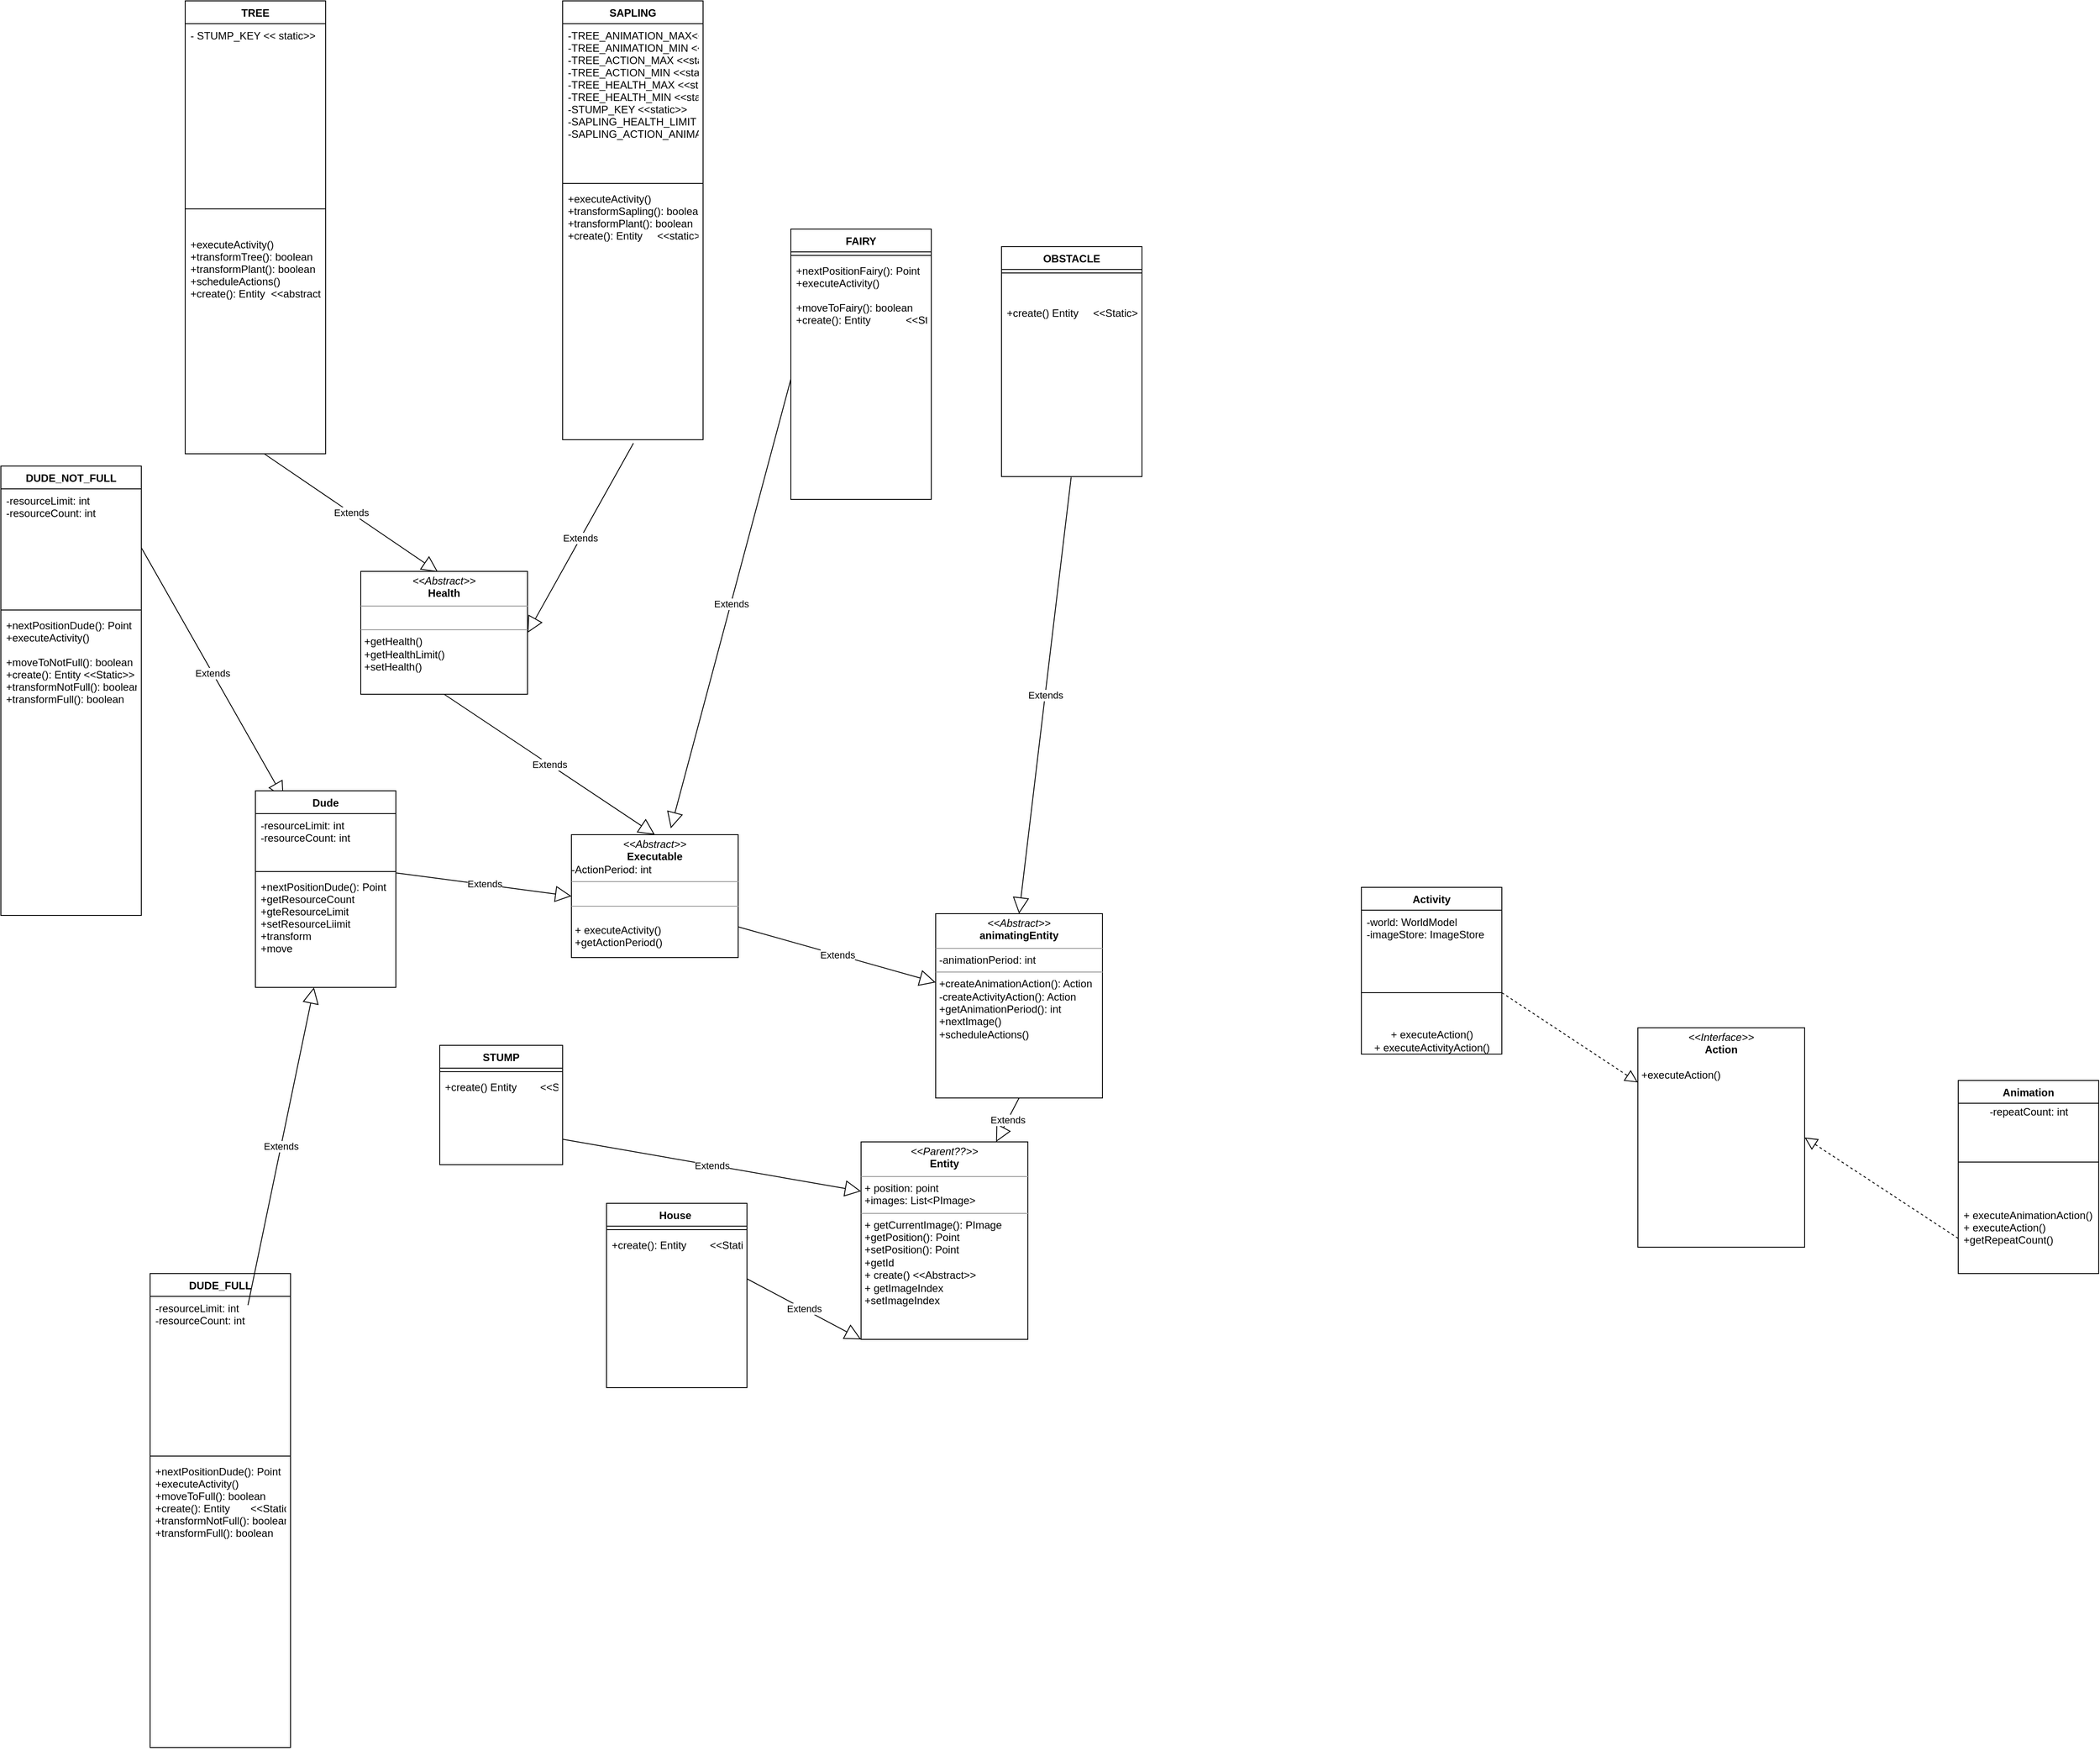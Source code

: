 <mxfile version="17.1.0" type="device" pages="4"><diagram name="Project5" id="hniVF82aEGHoHu4bAHHx"><mxGraphModel dx="505" dy="2978" grid="1" gridSize="10" guides="1" tooltips="1" connect="1" arrows="1" fold="1" page="1" pageScale="1" pageWidth="850" pageHeight="1100" math="0" shadow="0"><root><mxCell id="bsndUCyORsbYhcrjpw1V-0"/><mxCell id="bsndUCyORsbYhcrjpw1V-1" parent="bsndUCyORsbYhcrjpw1V-0"/><mxCell id="bsndUCyORsbYhcrjpw1V-2" value="House " style="swimlane;fontStyle=1;align=center;verticalAlign=top;childLayout=stackLayout;horizontal=1;startSize=26;horizontalStack=0;resizeParent=1;resizeParentMax=0;resizeLast=0;collapsible=1;marginBottom=0;" vertex="1" parent="bsndUCyORsbYhcrjpw1V-1"><mxGeometry x="1750" y="-670" width="160" height="210" as="geometry"/></mxCell><mxCell id="bsndUCyORsbYhcrjpw1V-3" value="" style="line;strokeWidth=1;fillColor=none;align=left;verticalAlign=middle;spacingTop=-1;spacingLeft=3;spacingRight=3;rotatable=0;labelPosition=right;points=[];portConstraint=eastwest;" vertex="1" parent="bsndUCyORsbYhcrjpw1V-2"><mxGeometry y="26" width="160" height="8" as="geometry"/></mxCell><mxCell id="bsndUCyORsbYhcrjpw1V-4" value="+create(): Entity        &lt;&lt;Static&gt;&gt;&#10;" style="text;strokeColor=none;fillColor=none;align=left;verticalAlign=top;spacingLeft=4;spacingRight=4;overflow=hidden;rotatable=0;points=[[0,0.5],[1,0.5]];portConstraint=eastwest;" vertex="1" parent="bsndUCyORsbYhcrjpw1V-2"><mxGeometry y="34" width="160" height="176" as="geometry"/></mxCell><mxCell id="bsndUCyORsbYhcrjpw1V-5" value="DUDE_FULL" style="swimlane;fontStyle=1;align=center;verticalAlign=top;childLayout=stackLayout;horizontal=1;startSize=26;horizontalStack=0;resizeParent=1;resizeParentMax=0;resizeLast=0;collapsible=1;marginBottom=0;" vertex="1" parent="bsndUCyORsbYhcrjpw1V-1"><mxGeometry x="1230" y="-590" width="160" height="540" as="geometry"/></mxCell><mxCell id="bsndUCyORsbYhcrjpw1V-6" value="-resourceLimit: int&#10;-resourceCount: int&#10;" style="text;strokeColor=none;fillColor=none;align=left;verticalAlign=top;spacingLeft=4;spacingRight=4;overflow=hidden;rotatable=0;points=[[0,0.5],[1,0.5]];portConstraint=eastwest;" vertex="1" parent="bsndUCyORsbYhcrjpw1V-5"><mxGeometry y="26" width="160" height="178" as="geometry"/></mxCell><mxCell id="bsndUCyORsbYhcrjpw1V-7" value="" style="line;strokeWidth=1;fillColor=none;align=left;verticalAlign=middle;spacingTop=-1;spacingLeft=3;spacingRight=3;rotatable=0;labelPosition=right;points=[];portConstraint=eastwest;" vertex="1" parent="bsndUCyORsbYhcrjpw1V-5"><mxGeometry y="204" width="160" height="8" as="geometry"/></mxCell><mxCell id="bsndUCyORsbYhcrjpw1V-8" value="+nextPositionDude(): Point&#10;+executeActivity()&#10;+moveToFull(): boolean&#10;+create(): Entity       &lt;&lt;Static&gt;&gt;&#10;+transformNotFull(): boolean&#10;+transformFull(): boolean&#10;" style="text;strokeColor=none;fillColor=none;align=left;verticalAlign=top;spacingLeft=4;spacingRight=4;overflow=hidden;rotatable=0;points=[[0,0.5],[1,0.5]];portConstraint=eastwest;" vertex="1" parent="bsndUCyORsbYhcrjpw1V-5"><mxGeometry y="212" width="160" height="328" as="geometry"/></mxCell><mxCell id="bsndUCyORsbYhcrjpw1V-9" value="DUDE_NOT_FULL" style="swimlane;fontStyle=1;align=center;verticalAlign=top;childLayout=stackLayout;horizontal=1;startSize=26;horizontalStack=0;resizeParent=1;resizeParentMax=0;resizeLast=0;collapsible=1;marginBottom=0;" vertex="1" parent="bsndUCyORsbYhcrjpw1V-1"><mxGeometry x="1060" y="-1510" width="160" height="512" as="geometry"/></mxCell><mxCell id="bsndUCyORsbYhcrjpw1V-10" value="-resourceLimit: int&#10;-resourceCount: int&#10;" style="text;strokeColor=none;fillColor=none;align=left;verticalAlign=top;spacingLeft=4;spacingRight=4;overflow=hidden;rotatable=0;points=[[0,0.5],[1,0.5]];portConstraint=eastwest;" vertex="1" parent="bsndUCyORsbYhcrjpw1V-9"><mxGeometry y="26" width="160" height="134" as="geometry"/></mxCell><mxCell id="bsndUCyORsbYhcrjpw1V-11" value="" style="line;strokeWidth=1;fillColor=none;align=left;verticalAlign=middle;spacingTop=-1;spacingLeft=3;spacingRight=3;rotatable=0;labelPosition=right;points=[];portConstraint=eastwest;" vertex="1" parent="bsndUCyORsbYhcrjpw1V-9"><mxGeometry y="160" width="160" height="8" as="geometry"/></mxCell><mxCell id="bsndUCyORsbYhcrjpw1V-12" value="+nextPositionDude(): Point&#10;+executeActivity()&#10;&#10;+moveToNotFull(): boolean&#10;+create(): Entity &lt;&lt;Static&gt;&gt;&#10;+transformNotFull(): boolean&#10;+transformFull(): boolean&#10;" style="text;strokeColor=none;fillColor=none;align=left;verticalAlign=top;spacingLeft=4;spacingRight=4;overflow=hidden;rotatable=0;points=[[0,0.5],[1,0.5]];portConstraint=eastwest;" vertex="1" parent="bsndUCyORsbYhcrjpw1V-9"><mxGeometry y="168" width="160" height="344" as="geometry"/></mxCell><mxCell id="bsndUCyORsbYhcrjpw1V-13" value="OBSTACLE" style="swimlane;fontStyle=1;align=center;verticalAlign=top;childLayout=stackLayout;horizontal=1;startSize=26;horizontalStack=0;resizeParent=1;resizeParentMax=0;resizeLast=0;collapsible=1;marginBottom=0;" vertex="1" parent="bsndUCyORsbYhcrjpw1V-1"><mxGeometry x="2200" y="-1760" width="160" height="262" as="geometry"/></mxCell><mxCell id="bsndUCyORsbYhcrjpw1V-14" value="" style="line;strokeWidth=1;fillColor=none;align=left;verticalAlign=middle;spacingTop=-1;spacingLeft=3;spacingRight=3;rotatable=0;labelPosition=right;points=[];portConstraint=eastwest;" vertex="1" parent="bsndUCyORsbYhcrjpw1V-13"><mxGeometry y="26" width="160" height="8" as="geometry"/></mxCell><mxCell id="bsndUCyORsbYhcrjpw1V-15" value="&#10;&#10;+create() Entity     &lt;&lt;Static&gt;&gt;&#10;" style="text;strokeColor=none;fillColor=none;align=left;verticalAlign=top;spacingLeft=4;spacingRight=4;overflow=hidden;rotatable=0;points=[[0,0.5],[1,0.5]];portConstraint=eastwest;" vertex="1" parent="bsndUCyORsbYhcrjpw1V-13"><mxGeometry y="34" width="160" height="228" as="geometry"/></mxCell><mxCell id="bsndUCyORsbYhcrjpw1V-16" value="FAIRY" style="swimlane;fontStyle=1;align=center;verticalAlign=top;childLayout=stackLayout;horizontal=1;startSize=26;horizontalStack=0;resizeParent=1;resizeParentMax=0;resizeLast=0;collapsible=1;marginBottom=0;" vertex="1" parent="bsndUCyORsbYhcrjpw1V-1"><mxGeometry x="1960" y="-1780" width="160" height="308" as="geometry"/></mxCell><mxCell id="bsndUCyORsbYhcrjpw1V-17" value="" style="line;strokeWidth=1;fillColor=none;align=left;verticalAlign=middle;spacingTop=-1;spacingLeft=3;spacingRight=3;rotatable=0;labelPosition=right;points=[];portConstraint=eastwest;" vertex="1" parent="bsndUCyORsbYhcrjpw1V-16"><mxGeometry y="26" width="160" height="8" as="geometry"/></mxCell><mxCell id="bsndUCyORsbYhcrjpw1V-18" value="+nextPositionFairy(): Point&#10;+executeActivity() &#10;&#10;+moveToFairy(): boolean&#10;+create(): Entity            &lt;&lt;Static&gt;&gt;&#10;" style="text;strokeColor=none;fillColor=none;align=left;verticalAlign=top;spacingLeft=4;spacingRight=4;overflow=hidden;rotatable=0;points=[[0,0.5],[1,0.5]];portConstraint=eastwest;" vertex="1" parent="bsndUCyORsbYhcrjpw1V-16"><mxGeometry y="34" width="160" height="274" as="geometry"/></mxCell><mxCell id="bsndUCyORsbYhcrjpw1V-19" value="SAPLING" style="swimlane;fontStyle=1;align=center;verticalAlign=top;childLayout=stackLayout;horizontal=1;startSize=26;horizontalStack=0;resizeParent=1;resizeParentMax=0;resizeLast=0;collapsible=1;marginBottom=0;" vertex="1" parent="bsndUCyORsbYhcrjpw1V-1"><mxGeometry x="1700" y="-2040" width="160" height="500" as="geometry"/></mxCell><mxCell id="bsndUCyORsbYhcrjpw1V-20" value="-TREE_ANIMATION_MAX&lt;&lt;static&gt;&gt; &#10;-TREE_ANIMATION_MIN &lt;&lt;static&gt;&gt;&#10;-TREE_ACTION_MAX &lt;&lt;static&gt;&gt;&#10;-TREE_ACTION_MIN &lt;&lt;static&gt;&gt;&#10;-TREE_HEALTH_MAX &lt;&lt;static&gt;&gt;&#10;-TREE_HEALTH_MIN &lt;&lt;static&gt;&gt;&#10;-STUMP_KEY &lt;&lt;static&gt;&gt;&#10;-SAPLING_HEALTH_LIMIT &lt;&lt;static&gt;&gt;&#10;-SAPLING_ACTION_ANIMATION_PERIOD &lt;&lt;static&gt;&gt;" style="text;strokeColor=none;fillColor=none;align=left;verticalAlign=top;spacingLeft=4;spacingRight=4;overflow=hidden;rotatable=0;points=[[0,0.5],[1,0.5]];portConstraint=eastwest;" vertex="1" parent="bsndUCyORsbYhcrjpw1V-19"><mxGeometry y="26" width="160" height="178" as="geometry"/></mxCell><mxCell id="bsndUCyORsbYhcrjpw1V-21" value="" style="line;strokeWidth=1;fillColor=none;align=left;verticalAlign=middle;spacingTop=-1;spacingLeft=3;spacingRight=3;rotatable=0;labelPosition=right;points=[];portConstraint=eastwest;" vertex="1" parent="bsndUCyORsbYhcrjpw1V-19"><mxGeometry y="204" width="160" height="8" as="geometry"/></mxCell><mxCell id="bsndUCyORsbYhcrjpw1V-22" value="+executeActivity()&#10;+transformSapling(): boolean&#10;+transformPlant(): boolean &#10;+create(): Entity     &lt;&lt;static&gt;&gt;     " style="text;strokeColor=none;fillColor=none;align=left;verticalAlign=top;spacingLeft=4;spacingRight=4;overflow=hidden;rotatable=0;points=[[0,0.5],[1,0.5]];portConstraint=eastwest;" vertex="1" parent="bsndUCyORsbYhcrjpw1V-19"><mxGeometry y="212" width="160" height="288" as="geometry"/></mxCell><mxCell id="bsndUCyORsbYhcrjpw1V-23" value="&lt;p style=&quot;margin: 0px ; margin-top: 4px ; text-align: center&quot;&gt;&lt;i&gt;&amp;lt;&amp;lt;Parent??&amp;gt;&amp;gt;&lt;/i&gt;&lt;br&gt;&lt;b&gt;Entity&lt;/b&gt;&lt;/p&gt;&lt;hr size=&quot;1&quot;&gt;&lt;p style=&quot;margin: 0px ; margin-left: 4px&quot;&gt;+ position: point&lt;br&gt;+images: List&amp;lt;PImage&amp;gt;&lt;br&gt;&lt;/p&gt;&lt;hr size=&quot;1&quot;&gt;&lt;p style=&quot;margin: 0px ; margin-left: 4px&quot;&gt;+ getCurrentImage(): PImage&lt;br&gt;&lt;/p&gt;&lt;p style=&quot;margin: 0px ; margin-left: 4px&quot;&gt;+getPosition(): Point&lt;br&gt;&lt;/p&gt;&lt;p style=&quot;margin: 0px ; margin-left: 4px&quot;&gt;+setPosition(): Point&lt;/p&gt;&lt;p style=&quot;margin: 0px ; margin-left: 4px&quot;&gt;+getId&lt;/p&gt;&lt;p style=&quot;margin: 0px ; margin-left: 4px&quot;&gt;+ create() &amp;lt;&amp;lt;Abstract&amp;gt;&amp;gt;&lt;/p&gt;&lt;p style=&quot;margin: 0px ; margin-left: 4px&quot;&gt;+ getImageIndex&lt;/p&gt;&lt;p style=&quot;margin: 0px ; margin-left: 4px&quot;&gt;+setImageIndex&lt;/p&gt;" style="verticalAlign=top;align=left;overflow=fill;fontSize=12;fontFamily=Helvetica;html=1;" vertex="1" parent="bsndUCyORsbYhcrjpw1V-1"><mxGeometry x="2040" y="-740" width="190" height="225" as="geometry"/></mxCell><mxCell id="bsndUCyORsbYhcrjpw1V-24" value="TREE" style="swimlane;fontStyle=1;align=center;verticalAlign=top;childLayout=stackLayout;horizontal=1;startSize=26;horizontalStack=0;resizeParent=1;resizeParentMax=0;resizeLast=0;collapsible=1;marginBottom=0;" vertex="1" parent="bsndUCyORsbYhcrjpw1V-1"><mxGeometry x="1270" y="-2040" width="160" height="516" as="geometry"/></mxCell><mxCell id="bsndUCyORsbYhcrjpw1V-25" value="- STUMP_KEY &lt;&lt; static&gt;&gt;" style="text;strokeColor=none;fillColor=none;align=left;verticalAlign=top;spacingLeft=4;spacingRight=4;overflow=hidden;rotatable=0;points=[[0,0.5],[1,0.5]];portConstraint=eastwest;" vertex="1" parent="bsndUCyORsbYhcrjpw1V-24"><mxGeometry y="26" width="160" height="198" as="geometry"/></mxCell><mxCell id="bsndUCyORsbYhcrjpw1V-26" value="" style="line;strokeWidth=1;fillColor=none;align=left;verticalAlign=middle;spacingTop=-1;spacingLeft=3;spacingRight=3;rotatable=0;labelPosition=right;points=[];portConstraint=eastwest;" vertex="1" parent="bsndUCyORsbYhcrjpw1V-24"><mxGeometry y="224" width="160" height="26" as="geometry"/></mxCell><mxCell id="bsndUCyORsbYhcrjpw1V-27" value="&#10;+executeActivity() &#10;+transformTree(): boolean&#10;+transformPlant(): boolean &#10;+scheduleActions() &#10;+create(): Entity  &lt;&lt;abstract&gt;&gt;           &#10;" style="text;strokeColor=none;fillColor=none;align=left;verticalAlign=top;spacingLeft=4;spacingRight=4;overflow=hidden;rotatable=0;points=[[0,0.5],[1,0.5]];portConstraint=eastwest;" vertex="1" parent="bsndUCyORsbYhcrjpw1V-24"><mxGeometry y="250" width="160" height="266" as="geometry"/></mxCell><mxCell id="bsndUCyORsbYhcrjpw1V-28" value="Extends" style="endArrow=block;endSize=16;endFill=0;html=1;rounded=0;exitX=0.5;exitY=1;exitDx=0;exitDy=0;entryX=0.463;entryY=0.005;entryDx=0;entryDy=0;entryPerimeter=0;" edge="1" parent="bsndUCyORsbYhcrjpw1V-24" target="bsndUCyORsbYhcrjpw1V-33"><mxGeometry width="160" relative="1" as="geometry"><mxPoint x="90" y="516" as="sourcePoint"/><mxPoint x="330" y="676" as="targetPoint"/></mxGeometry></mxCell><mxCell id="bsndUCyORsbYhcrjpw1V-29" value="&lt;p style=&quot;margin: 0px ; margin-top: 4px ; text-align: center&quot;&gt;&lt;i&gt;&amp;lt;&amp;lt;Abstract&amp;gt;&amp;gt;&lt;/i&gt;&lt;br&gt;&lt;b&gt;animatingEntity&lt;/b&gt;&lt;/p&gt;&lt;hr size=&quot;1&quot;&gt;&lt;p style=&quot;margin: 0px ; margin-left: 4px&quot;&gt;-animationPeriod: int&lt;/p&gt;&lt;hr size=&quot;1&quot;&gt;&lt;p style=&quot;margin: 0px ; margin-left: 4px&quot;&gt;+createAnimationAction(): Action&lt;br style=&quot;padding: 0px ; margin: 0px&quot;&gt;-createActivityAction(): Action&lt;br&gt;&lt;/p&gt;&lt;p style=&quot;margin: 0px ; margin-left: 4px&quot;&gt;+getAnimationPeriod(): int&lt;/p&gt;&lt;p style=&quot;margin: 0px ; margin-left: 4px&quot;&gt;+nextImage()&lt;br&gt;&lt;/p&gt;&lt;p style=&quot;margin: 0px ; margin-left: 4px&quot;&gt;+scheduleActions()&lt;/p&gt;" style="verticalAlign=top;align=left;overflow=fill;fontSize=12;fontFamily=Helvetica;html=1;" vertex="1" parent="bsndUCyORsbYhcrjpw1V-1"><mxGeometry x="2125" y="-1000" width="190" height="210" as="geometry"/></mxCell><mxCell id="bsndUCyORsbYhcrjpw1V-30" value="&lt;p style=&quot;margin: 0px ; margin-top: 4px ; text-align: center&quot;&gt;&lt;i&gt;&amp;lt;&amp;lt;Abstract&amp;gt;&amp;gt;&lt;/i&gt;&lt;br&gt;&lt;b&gt;Executable&lt;/b&gt;&lt;/p&gt;-ActionPeriod: int&lt;hr size=&quot;1&quot;&gt;&lt;p style=&quot;margin: 0px ; margin-left: 4px&quot;&gt;&lt;br&gt;&lt;/p&gt;&lt;hr size=&quot;1&quot;&gt;&lt;p style=&quot;margin: 0px ; margin-left: 4px&quot;&gt;&lt;br&gt;+ executeActivity()&lt;/p&gt;&lt;p style=&quot;margin: 0px ; margin-left: 4px&quot;&gt;+getActionPeriod()&lt;/p&gt;" style="verticalAlign=top;align=left;overflow=fill;fontSize=12;fontFamily=Helvetica;html=1;" vertex="1" parent="bsndUCyORsbYhcrjpw1V-1"><mxGeometry x="1710" y="-1090" width="190" height="140" as="geometry"/></mxCell><mxCell id="bsndUCyORsbYhcrjpw1V-31" value="Extends" style="endArrow=block;endSize=16;endFill=0;html=1;rounded=0;exitX=1;exitY=0.75;exitDx=0;exitDy=0;startArrow=none;" edge="1" parent="bsndUCyORsbYhcrjpw1V-1" source="bsndUCyORsbYhcrjpw1V-30" target="bsndUCyORsbYhcrjpw1V-29"><mxGeometry width="160" relative="1" as="geometry"><mxPoint x="1810" y="-260" as="sourcePoint"/><mxPoint x="1970" y="-260" as="targetPoint"/></mxGeometry></mxCell><mxCell id="bsndUCyORsbYhcrjpw1V-32" value="Extends" style="endArrow=block;endSize=16;endFill=0;html=1;rounded=0;exitX=0.5;exitY=1;exitDx=0;exitDy=0;" edge="1" parent="bsndUCyORsbYhcrjpw1V-1" source="bsndUCyORsbYhcrjpw1V-29" target="bsndUCyORsbYhcrjpw1V-23"><mxGeometry width="160" relative="1" as="geometry"><mxPoint x="2560" y="-160" as="sourcePoint"/><mxPoint x="2720" y="-160" as="targetPoint"/></mxGeometry></mxCell><mxCell id="bsndUCyORsbYhcrjpw1V-33" value="&lt;p style=&quot;margin: 0px ; margin-top: 4px ; text-align: center&quot;&gt;&lt;i&gt;&amp;lt;&amp;lt;Abstract&amp;gt;&amp;gt;&lt;/i&gt;&lt;br&gt;&lt;b&gt;Health&lt;/b&gt;&lt;/p&gt;&lt;hr size=&quot;1&quot;&gt;&lt;p style=&quot;margin: 0px ; margin-left: 4px&quot;&gt;&lt;br&gt;&lt;/p&gt;&lt;hr size=&quot;1&quot;&gt;&lt;p style=&quot;margin: 0px ; margin-left: 4px&quot;&gt;+getHealth()&lt;/p&gt;&lt;p style=&quot;margin: 0px ; margin-left: 4px&quot;&gt;+getHealthLimit()&lt;/p&gt;&lt;p style=&quot;margin: 0px ; margin-left: 4px&quot;&gt;+setHealth()&lt;/p&gt;" style="verticalAlign=top;align=left;overflow=fill;fontSize=12;fontFamily=Helvetica;html=1;" vertex="1" parent="bsndUCyORsbYhcrjpw1V-1"><mxGeometry x="1470" y="-1390" width="190" height="140" as="geometry"/></mxCell><mxCell id="bsndUCyORsbYhcrjpw1V-34" value="Extends" style="endArrow=block;endSize=16;endFill=0;html=1;rounded=0;exitX=0.5;exitY=1;exitDx=0;exitDy=0;entryX=0.5;entryY=0;entryDx=0;entryDy=0;" edge="1" parent="bsndUCyORsbYhcrjpw1V-1" source="bsndUCyORsbYhcrjpw1V-33" target="bsndUCyORsbYhcrjpw1V-30"><mxGeometry width="160" relative="1" as="geometry"><mxPoint x="2320" y="620" as="sourcePoint"/><mxPoint x="2960" y="510" as="targetPoint"/></mxGeometry></mxCell><mxCell id="bsndUCyORsbYhcrjpw1V-35" value="STUMP" style="swimlane;fontStyle=1;align=center;verticalAlign=top;childLayout=stackLayout;horizontal=1;startSize=26;horizontalStack=0;resizeParent=1;resizeParentMax=0;resizeLast=0;collapsible=1;marginBottom=0;" vertex="1" parent="bsndUCyORsbYhcrjpw1V-1"><mxGeometry x="1560" y="-850" width="140" height="136" as="geometry"/></mxCell><mxCell id="bsndUCyORsbYhcrjpw1V-36" value="" style="line;strokeWidth=1;fillColor=none;align=left;verticalAlign=middle;spacingTop=-1;spacingLeft=3;spacingRight=3;rotatable=0;labelPosition=right;points=[];portConstraint=eastwest;" vertex="1" parent="bsndUCyORsbYhcrjpw1V-35"><mxGeometry y="26" width="140" height="8" as="geometry"/></mxCell><mxCell id="bsndUCyORsbYhcrjpw1V-37" value="+create() Entity        &lt;&lt;Static&gt;&gt;&#10;" style="text;strokeColor=none;fillColor=none;align=left;verticalAlign=top;spacingLeft=4;spacingRight=4;overflow=hidden;rotatable=0;points=[[0,0.5],[1,0.5]];portConstraint=eastwest;" vertex="1" parent="bsndUCyORsbYhcrjpw1V-35"><mxGeometry y="34" width="140" height="102" as="geometry"/></mxCell><mxCell id="bsndUCyORsbYhcrjpw1V-38" value="Extends" style="endArrow=block;endSize=16;endFill=0;html=1;rounded=0;exitX=0.504;exitY=1.014;exitDx=0;exitDy=0;entryX=1;entryY=0.5;entryDx=0;entryDy=0;exitPerimeter=0;" edge="1" parent="bsndUCyORsbYhcrjpw1V-1" source="bsndUCyORsbYhcrjpw1V-22" target="bsndUCyORsbYhcrjpw1V-33"><mxGeometry width="160" relative="1" as="geometry"><mxPoint x="1710" y="-1500" as="sourcePoint"/><mxPoint x="1950" y="-1340" as="targetPoint"/></mxGeometry></mxCell><mxCell id="bsndUCyORsbYhcrjpw1V-39" value="Extends" style="endArrow=block;endSize=16;endFill=0;html=1;rounded=0;exitX=0;exitY=0.5;exitDx=0;exitDy=0;entryX=0.596;entryY=-0.052;entryDx=0;entryDy=0;entryPerimeter=0;" edge="1" parent="bsndUCyORsbYhcrjpw1V-1" source="bsndUCyORsbYhcrjpw1V-18" target="bsndUCyORsbYhcrjpw1V-30"><mxGeometry width="160" relative="1" as="geometry"><mxPoint x="1595" y="-1220" as="sourcePoint"/><mxPoint x="1835" y="-1060" as="targetPoint"/><Array as="points"/></mxGeometry></mxCell><mxCell id="bsndUCyORsbYhcrjpw1V-40" value="Extends" style="endArrow=block;endSize=16;endFill=0;html=1;rounded=0;exitX=1;exitY=0.5;exitDx=0;exitDy=0;entryX=0.2;entryY=0.036;entryDx=0;entryDy=0;entryPerimeter=0;" edge="1" parent="bsndUCyORsbYhcrjpw1V-1" source="bsndUCyORsbYhcrjpw1V-10" target="bsndUCyORsbYhcrjpw1V-55"><mxGeometry width="160" relative="1" as="geometry"><mxPoint x="1615" y="-1200" as="sourcePoint"/><mxPoint x="1855" y="-1040" as="targetPoint"/></mxGeometry></mxCell><mxCell id="bsndUCyORsbYhcrjpw1V-41" value="Extends" style="endArrow=block;endSize=16;endFill=0;html=1;rounded=0;exitX=0.496;exitY=1.003;exitDx=0;exitDy=0;entryX=0.5;entryY=0;entryDx=0;entryDy=0;exitPerimeter=0;" edge="1" parent="bsndUCyORsbYhcrjpw1V-1" source="bsndUCyORsbYhcrjpw1V-15" target="bsndUCyORsbYhcrjpw1V-29"><mxGeometry width="160" relative="1" as="geometry"><mxPoint x="1625" y="-1190" as="sourcePoint"/><mxPoint x="1865" y="-1030" as="targetPoint"/><Array as="points"/></mxGeometry></mxCell><mxCell id="bsndUCyORsbYhcrjpw1V-42" value="Extends" style="endArrow=block;endSize=16;endFill=0;html=1;rounded=0;exitX=1;exitY=0.5;exitDx=0;exitDy=0;entryX=0;entryY=0.25;entryDx=0;entryDy=0;" edge="1" parent="bsndUCyORsbYhcrjpw1V-1" target="bsndUCyORsbYhcrjpw1V-23"><mxGeometry width="160" relative="1" as="geometry"><mxPoint x="1700" y="-743" as="sourcePoint"/><mxPoint x="1875" y="-1020" as="targetPoint"/></mxGeometry></mxCell><mxCell id="bsndUCyORsbYhcrjpw1V-43" value="Extends" style="endArrow=block;endSize=16;endFill=0;html=1;rounded=0;exitX=1;exitY=0.5;exitDx=0;exitDy=0;entryX=0;entryY=1;entryDx=0;entryDy=0;" edge="1" parent="bsndUCyORsbYhcrjpw1V-1" target="bsndUCyORsbYhcrjpw1V-23"><mxGeometry width="160" relative="1" as="geometry"><mxPoint x="1910" y="-584" as="sourcePoint"/><mxPoint x="1885" y="-1010" as="targetPoint"/></mxGeometry></mxCell><mxCell id="bsndUCyORsbYhcrjpw1V-44" value="Animation" style="swimlane;fontStyle=1;align=center;verticalAlign=top;childLayout=stackLayout;horizontal=1;startSize=26;horizontalStack=0;resizeParent=1;resizeParentMax=0;resizeLast=0;collapsible=1;marginBottom=0;" vertex="1" parent="bsndUCyORsbYhcrjpw1V-1"><mxGeometry x="3290" y="-810" width="160" height="220" as="geometry"/></mxCell><mxCell id="bsndUCyORsbYhcrjpw1V-45" value="&lt;span style=&quot;text-align: left&quot;&gt;-repeatCount: int&lt;/span&gt;" style="text;html=1;align=center;verticalAlign=middle;resizable=0;points=[];autosize=1;strokeColor=none;fillColor=none;" vertex="1" parent="bsndUCyORsbYhcrjpw1V-44"><mxGeometry y="26" width="160" height="20" as="geometry"/></mxCell><mxCell id="bsndUCyORsbYhcrjpw1V-46" value="" style="line;strokeWidth=1;fillColor=none;align=left;verticalAlign=middle;spacingTop=-1;spacingLeft=3;spacingRight=3;rotatable=0;labelPosition=right;points=[];portConstraint=eastwest;" vertex="1" parent="bsndUCyORsbYhcrjpw1V-44"><mxGeometry y="46" width="160" height="94" as="geometry"/></mxCell><mxCell id="bsndUCyORsbYhcrjpw1V-47" value="+ executeAnimationAction()&#10;+ executeAction()&#10;+getRepeatCount()" style="text;strokeColor=none;fillColor=none;align=left;verticalAlign=top;spacingLeft=4;spacingRight=4;overflow=hidden;rotatable=0;points=[[0,0.5],[1,0.5]];portConstraint=eastwest;" vertex="1" parent="bsndUCyORsbYhcrjpw1V-44"><mxGeometry y="140" width="160" height="80" as="geometry"/></mxCell><mxCell id="bsndUCyORsbYhcrjpw1V-48" value="" style="endArrow=block;dashed=1;endFill=0;endSize=12;html=1;rounded=0;exitX=0;exitY=0.5;exitDx=0;exitDy=0;entryX=1;entryY=0.5;entryDx=0;entryDy=0;" edge="1" parent="bsndUCyORsbYhcrjpw1V-1" source="bsndUCyORsbYhcrjpw1V-47" target="bsndUCyORsbYhcrjpw1V-49"><mxGeometry width="160" relative="1" as="geometry"><mxPoint x="2840" y="-1697" as="sourcePoint"/><mxPoint x="2940" y="-1610" as="targetPoint"/><Array as="points"/></mxGeometry></mxCell><mxCell id="bsndUCyORsbYhcrjpw1V-49" value="&lt;p style=&quot;margin: 0px ; margin-top: 4px ; text-align: center&quot;&gt;&lt;i&gt;&amp;lt;&amp;lt;Interface&amp;gt;&amp;gt;&lt;/i&gt;&lt;br&gt;&lt;b&gt;Action&lt;/b&gt;&lt;/p&gt;&lt;p style=&quot;margin: 0px ; margin-left: 4px&quot;&gt;&lt;br style=&quot;padding: 0px ; margin: 0px&quot;&gt;&lt;span&gt;+executeAction()&lt;/span&gt;&lt;br&gt;&lt;/p&gt;&lt;p style=&quot;margin: 0px ; margin-left: 4px&quot;&gt;&lt;br&gt;&lt;br&gt;&lt;/p&gt;&lt;p style=&quot;margin: 0px ; margin-left: 4px&quot;&gt;&lt;br&gt;&lt;/p&gt;" style="verticalAlign=top;align=left;overflow=fill;fontSize=12;fontFamily=Helvetica;html=1;" vertex="1" parent="bsndUCyORsbYhcrjpw1V-1"><mxGeometry x="2925" y="-870" width="190" height="250" as="geometry"/></mxCell><mxCell id="bsndUCyORsbYhcrjpw1V-50" value="Activity" style="swimlane;fontStyle=1;align=center;verticalAlign=top;childLayout=stackLayout;horizontal=1;startSize=26;horizontalStack=0;resizeParent=1;resizeParentMax=0;resizeLast=0;collapsible=1;marginBottom=0;" vertex="1" parent="bsndUCyORsbYhcrjpw1V-1"><mxGeometry x="2610" y="-1030" width="160" height="190" as="geometry"/></mxCell><mxCell id="bsndUCyORsbYhcrjpw1V-51" value="-world: WorldModel&#10;-imageStore: ImageStore&#10;&#10;" style="text;strokeColor=none;fillColor=none;align=left;verticalAlign=top;spacingLeft=4;spacingRight=4;overflow=hidden;rotatable=0;points=[[0,0.5],[1,0.5]];portConstraint=eastwest;" vertex="1" parent="bsndUCyORsbYhcrjpw1V-50"><mxGeometry y="26" width="160" height="54" as="geometry"/></mxCell><mxCell id="bsndUCyORsbYhcrjpw1V-52" value="" style="line;strokeWidth=1;fillColor=none;align=left;verticalAlign=middle;spacingTop=-1;spacingLeft=3;spacingRight=3;rotatable=0;labelPosition=right;points=[];portConstraint=eastwest;" vertex="1" parent="bsndUCyORsbYhcrjpw1V-50"><mxGeometry y="80" width="160" height="80" as="geometry"/></mxCell><mxCell id="bsndUCyORsbYhcrjpw1V-53" value="&lt;span&gt;+ executeAction()&lt;/span&gt;&lt;br style=&quot;padding: 0px ; margin: 0px&quot;&gt;&lt;span&gt;+ executeActivityAction()&lt;/span&gt;" style="text;html=1;align=center;verticalAlign=middle;resizable=0;points=[];autosize=1;strokeColor=none;fillColor=none;" vertex="1" parent="bsndUCyORsbYhcrjpw1V-50"><mxGeometry y="160" width="160" height="30" as="geometry"/></mxCell><mxCell id="bsndUCyORsbYhcrjpw1V-54" value="" style="endArrow=block;dashed=1;endFill=0;endSize=12;html=1;rounded=0;" edge="1" parent="bsndUCyORsbYhcrjpw1V-1" target="bsndUCyORsbYhcrjpw1V-49"><mxGeometry width="160" relative="1" as="geometry"><mxPoint x="2770" y="-910" as="sourcePoint"/><mxPoint x="2910" y="-1370" as="targetPoint"/></mxGeometry></mxCell><mxCell id="bsndUCyORsbYhcrjpw1V-55" value="Dude" style="swimlane;fontStyle=1;align=center;verticalAlign=top;childLayout=stackLayout;horizontal=1;startSize=26;horizontalStack=0;resizeParent=1;resizeParentMax=0;resizeLast=0;collapsible=1;marginBottom=0;" vertex="1" parent="bsndUCyORsbYhcrjpw1V-1"><mxGeometry x="1350" y="-1140" width="160" height="224" as="geometry"/></mxCell><mxCell id="bsndUCyORsbYhcrjpw1V-56" value="-resourceLimit: int&#10;-resourceCount: int&#10;" style="text;strokeColor=none;fillColor=none;align=left;verticalAlign=top;spacingLeft=4;spacingRight=4;overflow=hidden;rotatable=0;points=[[0,0.5],[1,0.5]];portConstraint=eastwest;" vertex="1" parent="bsndUCyORsbYhcrjpw1V-55"><mxGeometry y="26" width="160" height="62" as="geometry"/></mxCell><mxCell id="bsndUCyORsbYhcrjpw1V-57" value="" style="line;strokeWidth=1;fillColor=none;align=left;verticalAlign=middle;spacingTop=-1;spacingLeft=3;spacingRight=3;rotatable=0;labelPosition=right;points=[];portConstraint=eastwest;" vertex="1" parent="bsndUCyORsbYhcrjpw1V-55"><mxGeometry y="88" width="160" height="8" as="geometry"/></mxCell><mxCell id="bsndUCyORsbYhcrjpw1V-58" value="+nextPositionDude(): Point&#10;+getResourceCount&#10;+gteResourceLimit&#10;+setResourceLiimit&#10;+transform&#10;+move" style="text;strokeColor=none;fillColor=none;align=left;verticalAlign=top;spacingLeft=4;spacingRight=4;overflow=hidden;rotatable=0;points=[[0,0.5],[1,0.5]];portConstraint=eastwest;" vertex="1" parent="bsndUCyORsbYhcrjpw1V-55"><mxGeometry y="96" width="160" height="128" as="geometry"/></mxCell><mxCell id="bsndUCyORsbYhcrjpw1V-59" value="Extends" style="endArrow=block;endSize=16;endFill=0;html=1;rounded=0;" edge="1" parent="bsndUCyORsbYhcrjpw1V-1" target="bsndUCyORsbYhcrjpw1V-58"><mxGeometry width="160" relative="1" as="geometry"><mxPoint x="1341.489" y="-554" as="sourcePoint"/><mxPoint x="1440" y="-962" as="targetPoint"/></mxGeometry></mxCell><mxCell id="bsndUCyORsbYhcrjpw1V-60" value="Extends" style="endArrow=block;endSize=16;endFill=0;html=1;rounded=0;entryX=0;entryY=0.5;entryDx=0;entryDy=0;exitX=1.004;exitY=-0.019;exitDx=0;exitDy=0;exitPerimeter=0;" edge="1" parent="bsndUCyORsbYhcrjpw1V-1" source="bsndUCyORsbYhcrjpw1V-58" target="bsndUCyORsbYhcrjpw1V-30"><mxGeometry x="0.008" y="1" width="160" relative="1" as="geometry"><mxPoint x="1605" y="-1210" as="sourcePoint"/><mxPoint x="1845" y="-1050" as="targetPoint"/><mxPoint as="offset"/></mxGeometry></mxCell></root></mxGraphModel></diagram><diagram name="Inheritance" id="r1wqQuTilOeTfD2SXdAG"><mxGraphModel dx="505" dy="2978" grid="1" gridSize="10" guides="1" tooltips="1" connect="1" arrows="1" fold="1" page="1" pageScale="1" pageWidth="850" pageHeight="1100" math="0" shadow="0"><root><mxCell id="pQ9zGxXTgnZpohmMsM3f-0"/><mxCell id="pQ9zGxXTgnZpohmMsM3f-1" parent="pQ9zGxXTgnZpohmMsM3f-0"/><mxCell id="pQ9zGxXTgnZpohmMsM3f-2" value="House " style="swimlane;fontStyle=1;align=center;verticalAlign=top;childLayout=stackLayout;horizontal=1;startSize=26;horizontalStack=0;resizeParent=1;resizeParentMax=0;resizeLast=0;collapsible=1;marginBottom=0;" parent="pQ9zGxXTgnZpohmMsM3f-1" vertex="1"><mxGeometry x="1750" y="-670" width="160" height="210" as="geometry"/></mxCell><mxCell id="pQ9zGxXTgnZpohmMsM3f-4" value="" style="line;strokeWidth=1;fillColor=none;align=left;verticalAlign=middle;spacingTop=-1;spacingLeft=3;spacingRight=3;rotatable=0;labelPosition=right;points=[];portConstraint=eastwest;" parent="pQ9zGxXTgnZpohmMsM3f-2" vertex="1"><mxGeometry y="26" width="160" height="8" as="geometry"/></mxCell><mxCell id="pQ9zGxXTgnZpohmMsM3f-5" value="+create(): Entity        &lt;&lt;Static&gt;&gt;&#10;" style="text;strokeColor=none;fillColor=none;align=left;verticalAlign=top;spacingLeft=4;spacingRight=4;overflow=hidden;rotatable=0;points=[[0,0.5],[1,0.5]];portConstraint=eastwest;" parent="pQ9zGxXTgnZpohmMsM3f-2" vertex="1"><mxGeometry y="34" width="160" height="176" as="geometry"/></mxCell><mxCell id="pQ9zGxXTgnZpohmMsM3f-6" value="DUDE_FULL" style="swimlane;fontStyle=1;align=center;verticalAlign=top;childLayout=stackLayout;horizontal=1;startSize=26;horizontalStack=0;resizeParent=1;resizeParentMax=0;resizeLast=0;collapsible=1;marginBottom=0;" parent="pQ9zGxXTgnZpohmMsM3f-1" vertex="1"><mxGeometry x="1230" y="-590" width="160" height="540" as="geometry"/></mxCell><mxCell id="pQ9zGxXTgnZpohmMsM3f-7" value="-resourceLimit: int&#10;-resourceCount: int&#10;" style="text;strokeColor=none;fillColor=none;align=left;verticalAlign=top;spacingLeft=4;spacingRight=4;overflow=hidden;rotatable=0;points=[[0,0.5],[1,0.5]];portConstraint=eastwest;" parent="pQ9zGxXTgnZpohmMsM3f-6" vertex="1"><mxGeometry y="26" width="160" height="178" as="geometry"/></mxCell><mxCell id="pQ9zGxXTgnZpohmMsM3f-8" value="" style="line;strokeWidth=1;fillColor=none;align=left;verticalAlign=middle;spacingTop=-1;spacingLeft=3;spacingRight=3;rotatable=0;labelPosition=right;points=[];portConstraint=eastwest;" parent="pQ9zGxXTgnZpohmMsM3f-6" vertex="1"><mxGeometry y="204" width="160" height="8" as="geometry"/></mxCell><mxCell id="pQ9zGxXTgnZpohmMsM3f-9" value="+nextPositionDude(): Point&#10;+executeActivity()&#10;+moveToFull(): boolean&#10;+create(): Entity       &lt;&lt;Static&gt;&gt;&#10;+transformNotFull(): boolean&#10;+transformFull(): boolean&#10;" style="text;strokeColor=none;fillColor=none;align=left;verticalAlign=top;spacingLeft=4;spacingRight=4;overflow=hidden;rotatable=0;points=[[0,0.5],[1,0.5]];portConstraint=eastwest;" parent="pQ9zGxXTgnZpohmMsM3f-6" vertex="1"><mxGeometry y="212" width="160" height="328" as="geometry"/></mxCell><mxCell id="pQ9zGxXTgnZpohmMsM3f-10" value="DUDE_NOT_FULL" style="swimlane;fontStyle=1;align=center;verticalAlign=top;childLayout=stackLayout;horizontal=1;startSize=26;horizontalStack=0;resizeParent=1;resizeParentMax=0;resizeLast=0;collapsible=1;marginBottom=0;" parent="pQ9zGxXTgnZpohmMsM3f-1" vertex="1"><mxGeometry x="1060" y="-1510" width="160" height="512" as="geometry"/></mxCell><mxCell id="pQ9zGxXTgnZpohmMsM3f-11" value="-resourceLimit: int&#10;-resourceCount: int&#10;" style="text;strokeColor=none;fillColor=none;align=left;verticalAlign=top;spacingLeft=4;spacingRight=4;overflow=hidden;rotatable=0;points=[[0,0.5],[1,0.5]];portConstraint=eastwest;" parent="pQ9zGxXTgnZpohmMsM3f-10" vertex="1"><mxGeometry y="26" width="160" height="134" as="geometry"/></mxCell><mxCell id="pQ9zGxXTgnZpohmMsM3f-12" value="" style="line;strokeWidth=1;fillColor=none;align=left;verticalAlign=middle;spacingTop=-1;spacingLeft=3;spacingRight=3;rotatable=0;labelPosition=right;points=[];portConstraint=eastwest;" parent="pQ9zGxXTgnZpohmMsM3f-10" vertex="1"><mxGeometry y="160" width="160" height="8" as="geometry"/></mxCell><mxCell id="pQ9zGxXTgnZpohmMsM3f-13" value="+nextPositionDude(): Point&#10;+executeActivity()&#10;&#10;+moveToNotFull(): boolean&#10;+create(): Entity &lt;&lt;Static&gt;&gt;&#10;+transformNotFull(): boolean&#10;+transformFull(): boolean&#10;" style="text;strokeColor=none;fillColor=none;align=left;verticalAlign=top;spacingLeft=4;spacingRight=4;overflow=hidden;rotatable=0;points=[[0,0.5],[1,0.5]];portConstraint=eastwest;" parent="pQ9zGxXTgnZpohmMsM3f-10" vertex="1"><mxGeometry y="168" width="160" height="344" as="geometry"/></mxCell><mxCell id="pQ9zGxXTgnZpohmMsM3f-14" value="OBSTACLE" style="swimlane;fontStyle=1;align=center;verticalAlign=top;childLayout=stackLayout;horizontal=1;startSize=26;horizontalStack=0;resizeParent=1;resizeParentMax=0;resizeLast=0;collapsible=1;marginBottom=0;" parent="pQ9zGxXTgnZpohmMsM3f-1" vertex="1"><mxGeometry x="2200" y="-1760" width="160" height="262" as="geometry"/></mxCell><mxCell id="pQ9zGxXTgnZpohmMsM3f-16" value="" style="line;strokeWidth=1;fillColor=none;align=left;verticalAlign=middle;spacingTop=-1;spacingLeft=3;spacingRight=3;rotatable=0;labelPosition=right;points=[];portConstraint=eastwest;" parent="pQ9zGxXTgnZpohmMsM3f-14" vertex="1"><mxGeometry y="26" width="160" height="8" as="geometry"/></mxCell><mxCell id="pQ9zGxXTgnZpohmMsM3f-17" value="&#10;&#10;+create() Entity     &lt;&lt;Static&gt;&gt;&#10;" style="text;strokeColor=none;fillColor=none;align=left;verticalAlign=top;spacingLeft=4;spacingRight=4;overflow=hidden;rotatable=0;points=[[0,0.5],[1,0.5]];portConstraint=eastwest;" parent="pQ9zGxXTgnZpohmMsM3f-14" vertex="1"><mxGeometry y="34" width="160" height="228" as="geometry"/></mxCell><mxCell id="pQ9zGxXTgnZpohmMsM3f-18" value="FAIRY" style="swimlane;fontStyle=1;align=center;verticalAlign=top;childLayout=stackLayout;horizontal=1;startSize=26;horizontalStack=0;resizeParent=1;resizeParentMax=0;resizeLast=0;collapsible=1;marginBottom=0;" parent="pQ9zGxXTgnZpohmMsM3f-1" vertex="1"><mxGeometry x="1960" y="-1780" width="160" height="308" as="geometry"/></mxCell><mxCell id="pQ9zGxXTgnZpohmMsM3f-20" value="" style="line;strokeWidth=1;fillColor=none;align=left;verticalAlign=middle;spacingTop=-1;spacingLeft=3;spacingRight=3;rotatable=0;labelPosition=right;points=[];portConstraint=eastwest;" parent="pQ9zGxXTgnZpohmMsM3f-18" vertex="1"><mxGeometry y="26" width="160" height="8" as="geometry"/></mxCell><mxCell id="pQ9zGxXTgnZpohmMsM3f-21" value="+nextPositionFairy(): Point&#10;+executeActivity() &#10;&#10;+moveToFairy(): boolean&#10;+create(): Entity            &lt;&lt;Static&gt;&gt;&#10;" style="text;strokeColor=none;fillColor=none;align=left;verticalAlign=top;spacingLeft=4;spacingRight=4;overflow=hidden;rotatable=0;points=[[0,0.5],[1,0.5]];portConstraint=eastwest;" parent="pQ9zGxXTgnZpohmMsM3f-18" vertex="1"><mxGeometry y="34" width="160" height="274" as="geometry"/></mxCell><mxCell id="pQ9zGxXTgnZpohmMsM3f-26" value="SAPLING" style="swimlane;fontStyle=1;align=center;verticalAlign=top;childLayout=stackLayout;horizontal=1;startSize=26;horizontalStack=0;resizeParent=1;resizeParentMax=0;resizeLast=0;collapsible=1;marginBottom=0;" parent="pQ9zGxXTgnZpohmMsM3f-1" vertex="1"><mxGeometry x="1700" y="-2040" width="160" height="500" as="geometry"/></mxCell><mxCell id="pQ9zGxXTgnZpohmMsM3f-27" value="-TREE_ANIMATION_MAX&lt;&lt;static&gt;&gt; &#10;-TREE_ANIMATION_MIN &lt;&lt;static&gt;&gt;&#10;-TREE_ACTION_MAX &lt;&lt;static&gt;&gt;&#10;-TREE_ACTION_MIN &lt;&lt;static&gt;&gt;&#10;-TREE_HEALTH_MAX &lt;&lt;static&gt;&gt;&#10;-TREE_HEALTH_MIN &lt;&lt;static&gt;&gt;&#10;-STUMP_KEY &lt;&lt;static&gt;&gt;&#10;-SAPLING_HEALTH_LIMIT &lt;&lt;static&gt;&gt;&#10;-SAPLING_ACTION_ANIMATION_PERIOD &lt;&lt;static&gt;&gt;" style="text;strokeColor=none;fillColor=none;align=left;verticalAlign=top;spacingLeft=4;spacingRight=4;overflow=hidden;rotatable=0;points=[[0,0.5],[1,0.5]];portConstraint=eastwest;" parent="pQ9zGxXTgnZpohmMsM3f-26" vertex="1"><mxGeometry y="26" width="160" height="178" as="geometry"/></mxCell><mxCell id="pQ9zGxXTgnZpohmMsM3f-28" value="" style="line;strokeWidth=1;fillColor=none;align=left;verticalAlign=middle;spacingTop=-1;spacingLeft=3;spacingRight=3;rotatable=0;labelPosition=right;points=[];portConstraint=eastwest;" parent="pQ9zGxXTgnZpohmMsM3f-26" vertex="1"><mxGeometry y="204" width="160" height="8" as="geometry"/></mxCell><mxCell id="pQ9zGxXTgnZpohmMsM3f-29" value="+executeActivity()&#10;+transformSapling(): boolean&#10;+transformPlant(): boolean &#10;+create(): Entity     &lt;&lt;static&gt;&gt;     " style="text;strokeColor=none;fillColor=none;align=left;verticalAlign=top;spacingLeft=4;spacingRight=4;overflow=hidden;rotatable=0;points=[[0,0.5],[1,0.5]];portConstraint=eastwest;" parent="pQ9zGxXTgnZpohmMsM3f-26" vertex="1"><mxGeometry y="212" width="160" height="288" as="geometry"/></mxCell><mxCell id="pQ9zGxXTgnZpohmMsM3f-37" value="&lt;p style=&quot;margin: 0px ; margin-top: 4px ; text-align: center&quot;&gt;&lt;i&gt;&amp;lt;&amp;lt;Parent??&amp;gt;&amp;gt;&lt;/i&gt;&lt;br&gt;&lt;b&gt;Entity&lt;/b&gt;&lt;/p&gt;&lt;hr size=&quot;1&quot;&gt;&lt;p style=&quot;margin: 0px ; margin-left: 4px&quot;&gt;+ position: point&lt;br&gt;+images: List&amp;lt;PImage&amp;gt;&lt;br&gt;&lt;/p&gt;&lt;hr size=&quot;1&quot;&gt;&lt;p style=&quot;margin: 0px ; margin-left: 4px&quot;&gt;+ getCurrentImage(): PImage&lt;br&gt;&lt;/p&gt;&lt;p style=&quot;margin: 0px ; margin-left: 4px&quot;&gt;+getPosition(): Point&lt;br&gt;&lt;/p&gt;&lt;p style=&quot;margin: 0px ; margin-left: 4px&quot;&gt;+setPosition(): Point&lt;/p&gt;&lt;p style=&quot;margin: 0px ; margin-left: 4px&quot;&gt;+getId&lt;/p&gt;&lt;p style=&quot;margin: 0px ; margin-left: 4px&quot;&gt;+ create() &amp;lt;&amp;lt;Abstract&amp;gt;&amp;gt;&lt;/p&gt;&lt;p style=&quot;margin: 0px ; margin-left: 4px&quot;&gt;+ getImageIndex&lt;/p&gt;&lt;p style=&quot;margin: 0px ; margin-left: 4px&quot;&gt;+setImageIndex&lt;/p&gt;" style="verticalAlign=top;align=left;overflow=fill;fontSize=12;fontFamily=Helvetica;html=1;" parent="pQ9zGxXTgnZpohmMsM3f-1" vertex="1"><mxGeometry x="2040" y="-740" width="190" height="225" as="geometry"/></mxCell><mxCell id="pQ9zGxXTgnZpohmMsM3f-39" value="TREE" style="swimlane;fontStyle=1;align=center;verticalAlign=top;childLayout=stackLayout;horizontal=1;startSize=26;horizontalStack=0;resizeParent=1;resizeParentMax=0;resizeLast=0;collapsible=1;marginBottom=0;" parent="pQ9zGxXTgnZpohmMsM3f-1" vertex="1"><mxGeometry x="1270" y="-2040" width="160" height="516" as="geometry"/></mxCell><mxCell id="pQ9zGxXTgnZpohmMsM3f-40" value="- STUMP_KEY &lt;&lt; static&gt;&gt;" style="text;strokeColor=none;fillColor=none;align=left;verticalAlign=top;spacingLeft=4;spacingRight=4;overflow=hidden;rotatable=0;points=[[0,0.5],[1,0.5]];portConstraint=eastwest;" parent="pQ9zGxXTgnZpohmMsM3f-39" vertex="1"><mxGeometry y="26" width="160" height="198" as="geometry"/></mxCell><mxCell id="pQ9zGxXTgnZpohmMsM3f-41" value="" style="line;strokeWidth=1;fillColor=none;align=left;verticalAlign=middle;spacingTop=-1;spacingLeft=3;spacingRight=3;rotatable=0;labelPosition=right;points=[];portConstraint=eastwest;" parent="pQ9zGxXTgnZpohmMsM3f-39" vertex="1"><mxGeometry y="224" width="160" height="26" as="geometry"/></mxCell><mxCell id="pQ9zGxXTgnZpohmMsM3f-42" value="&#10;+executeActivity() &#10;+transformTree(): boolean&#10;+transformPlant(): boolean &#10;+scheduleActions() &#10;+create(): Entity  &lt;&lt;abstract&gt;&gt;           &#10;" style="text;strokeColor=none;fillColor=none;align=left;verticalAlign=top;spacingLeft=4;spacingRight=4;overflow=hidden;rotatable=0;points=[[0,0.5],[1,0.5]];portConstraint=eastwest;" parent="pQ9zGxXTgnZpohmMsM3f-39" vertex="1"><mxGeometry y="250" width="160" height="266" as="geometry"/></mxCell><mxCell id="hrtkFj4tOykweHnl9klb-0" value="Extends" style="endArrow=block;endSize=16;endFill=0;html=1;rounded=0;exitX=0.5;exitY=1;exitDx=0;exitDy=0;entryX=0.463;entryY=0.005;entryDx=0;entryDy=0;entryPerimeter=0;" parent="pQ9zGxXTgnZpohmMsM3f-39" target="pQ9zGxXTgnZpohmMsM3f-64" edge="1"><mxGeometry width="160" relative="1" as="geometry"><mxPoint x="90" y="516" as="sourcePoint"/><mxPoint x="330" y="676" as="targetPoint"/></mxGeometry></mxCell><mxCell id="pQ9zGxXTgnZpohmMsM3f-54" value="&lt;p style=&quot;margin: 0px ; margin-top: 4px ; text-align: center&quot;&gt;&lt;i&gt;&amp;lt;&amp;lt;Abstract&amp;gt;&amp;gt;&lt;/i&gt;&lt;br&gt;&lt;b&gt;animatingEntity&lt;/b&gt;&lt;/p&gt;&lt;hr size=&quot;1&quot;&gt;&lt;p style=&quot;margin: 0px ; margin-left: 4px&quot;&gt;-animationPeriod: int&lt;/p&gt;&lt;hr size=&quot;1&quot;&gt;&lt;p style=&quot;margin: 0px ; margin-left: 4px&quot;&gt;+createAnimationAction(): Action&lt;br style=&quot;padding: 0px ; margin: 0px&quot;&gt;-createActivityAction(): Action&lt;br&gt;&lt;/p&gt;&lt;p style=&quot;margin: 0px ; margin-left: 4px&quot;&gt;+getAnimationPeriod(): int&lt;/p&gt;&lt;p style=&quot;margin: 0px ; margin-left: 4px&quot;&gt;+nextImage()&lt;br&gt;&lt;/p&gt;&lt;p style=&quot;margin: 0px ; margin-left: 4px&quot;&gt;+scheduleActions()&lt;/p&gt;" style="verticalAlign=top;align=left;overflow=fill;fontSize=12;fontFamily=Helvetica;html=1;" parent="pQ9zGxXTgnZpohmMsM3f-1" vertex="1"><mxGeometry x="2125" y="-1000" width="190" height="210" as="geometry"/></mxCell><mxCell id="pQ9zGxXTgnZpohmMsM3f-61" value="&lt;p style=&quot;margin: 0px ; margin-top: 4px ; text-align: center&quot;&gt;&lt;i&gt;&amp;lt;&amp;lt;Abstract&amp;gt;&amp;gt;&lt;/i&gt;&lt;br&gt;&lt;b&gt;Executable&lt;/b&gt;&lt;/p&gt;-ActionPeriod: int&lt;hr size=&quot;1&quot;&gt;&lt;p style=&quot;margin: 0px ; margin-left: 4px&quot;&gt;&lt;br&gt;&lt;/p&gt;&lt;hr size=&quot;1&quot;&gt;&lt;p style=&quot;margin: 0px ; margin-left: 4px&quot;&gt;&lt;br&gt;+ executeActivity()&lt;/p&gt;&lt;p style=&quot;margin: 0px ; margin-left: 4px&quot;&gt;+getActionPeriod()&lt;/p&gt;" style="verticalAlign=top;align=left;overflow=fill;fontSize=12;fontFamily=Helvetica;html=1;" parent="pQ9zGxXTgnZpohmMsM3f-1" vertex="1"><mxGeometry x="1710" y="-1090" width="190" height="140" as="geometry"/></mxCell><mxCell id="pQ9zGxXTgnZpohmMsM3f-62" value="Extends" style="endArrow=block;endSize=16;endFill=0;html=1;rounded=0;exitX=1;exitY=0.75;exitDx=0;exitDy=0;startArrow=none;" parent="pQ9zGxXTgnZpohmMsM3f-1" source="pQ9zGxXTgnZpohmMsM3f-61" target="pQ9zGxXTgnZpohmMsM3f-54" edge="1"><mxGeometry width="160" relative="1" as="geometry"><mxPoint x="1810" y="-260" as="sourcePoint"/><mxPoint x="1970" y="-260" as="targetPoint"/></mxGeometry></mxCell><mxCell id="pQ9zGxXTgnZpohmMsM3f-63" value="Extends" style="endArrow=block;endSize=16;endFill=0;html=1;rounded=0;exitX=0.5;exitY=1;exitDx=0;exitDy=0;" parent="pQ9zGxXTgnZpohmMsM3f-1" source="pQ9zGxXTgnZpohmMsM3f-54" target="pQ9zGxXTgnZpohmMsM3f-37" edge="1"><mxGeometry width="160" relative="1" as="geometry"><mxPoint x="2560" y="-160" as="sourcePoint"/><mxPoint x="2720" y="-160" as="targetPoint"/></mxGeometry></mxCell><mxCell id="pQ9zGxXTgnZpohmMsM3f-64" value="&lt;p style=&quot;margin: 0px ; margin-top: 4px ; text-align: center&quot;&gt;&lt;i&gt;&amp;lt;&amp;lt;Abstract&amp;gt;&amp;gt;&lt;/i&gt;&lt;br&gt;&lt;b&gt;Health&lt;/b&gt;&lt;/p&gt;&lt;hr size=&quot;1&quot;&gt;&lt;p style=&quot;margin: 0px ; margin-left: 4px&quot;&gt;&lt;br&gt;&lt;/p&gt;&lt;hr size=&quot;1&quot;&gt;&lt;p style=&quot;margin: 0px ; margin-left: 4px&quot;&gt;+getHealth()&lt;/p&gt;&lt;p style=&quot;margin: 0px ; margin-left: 4px&quot;&gt;+getHealthLimit()&lt;/p&gt;&lt;p style=&quot;margin: 0px ; margin-left: 4px&quot;&gt;+setHealth()&lt;/p&gt;" style="verticalAlign=top;align=left;overflow=fill;fontSize=12;fontFamily=Helvetica;html=1;" parent="pQ9zGxXTgnZpohmMsM3f-1" vertex="1"><mxGeometry x="1470" y="-1390" width="190" height="140" as="geometry"/></mxCell><mxCell id="pQ9zGxXTgnZpohmMsM3f-65" value="Extends" style="endArrow=block;endSize=16;endFill=0;html=1;rounded=0;exitX=0.5;exitY=1;exitDx=0;exitDy=0;entryX=0.5;entryY=0;entryDx=0;entryDy=0;" parent="pQ9zGxXTgnZpohmMsM3f-1" source="pQ9zGxXTgnZpohmMsM3f-64" target="pQ9zGxXTgnZpohmMsM3f-61" edge="1"><mxGeometry width="160" relative="1" as="geometry"><mxPoint x="2320" y="620" as="sourcePoint"/><mxPoint x="2960" y="510" as="targetPoint"/></mxGeometry></mxCell><mxCell id="pQ9zGxXTgnZpohmMsM3f-22" value="STUMP" style="swimlane;fontStyle=1;align=center;verticalAlign=top;childLayout=stackLayout;horizontal=1;startSize=26;horizontalStack=0;resizeParent=1;resizeParentMax=0;resizeLast=0;collapsible=1;marginBottom=0;" parent="pQ9zGxXTgnZpohmMsM3f-1" vertex="1"><mxGeometry x="1560" y="-850" width="140" height="136" as="geometry"/></mxCell><mxCell id="pQ9zGxXTgnZpohmMsM3f-24" value="" style="line;strokeWidth=1;fillColor=none;align=left;verticalAlign=middle;spacingTop=-1;spacingLeft=3;spacingRight=3;rotatable=0;labelPosition=right;points=[];portConstraint=eastwest;" parent="pQ9zGxXTgnZpohmMsM3f-22" vertex="1"><mxGeometry y="26" width="140" height="8" as="geometry"/></mxCell><mxCell id="pQ9zGxXTgnZpohmMsM3f-25" value="+create() Entity        &lt;&lt;Static&gt;&gt;&#10;" style="text;strokeColor=none;fillColor=none;align=left;verticalAlign=top;spacingLeft=4;spacingRight=4;overflow=hidden;rotatable=0;points=[[0,0.5],[1,0.5]];portConstraint=eastwest;" parent="pQ9zGxXTgnZpohmMsM3f-22" vertex="1"><mxGeometry y="34" width="140" height="102" as="geometry"/></mxCell><mxCell id="hrtkFj4tOykweHnl9klb-1" value="Extends" style="endArrow=block;endSize=16;endFill=0;html=1;rounded=0;exitX=0.504;exitY=1.014;exitDx=0;exitDy=0;entryX=1;entryY=0.5;entryDx=0;entryDy=0;exitPerimeter=0;" parent="pQ9zGxXTgnZpohmMsM3f-1" source="pQ9zGxXTgnZpohmMsM3f-29" target="pQ9zGxXTgnZpohmMsM3f-64" edge="1"><mxGeometry width="160" relative="1" as="geometry"><mxPoint x="1710" y="-1500" as="sourcePoint"/><mxPoint x="1950" y="-1340" as="targetPoint"/></mxGeometry></mxCell><mxCell id="hrtkFj4tOykweHnl9klb-2" value="Extends" style="endArrow=block;endSize=16;endFill=0;html=1;rounded=0;exitX=0;exitY=0.5;exitDx=0;exitDy=0;entryX=0.596;entryY=-0.052;entryDx=0;entryDy=0;entryPerimeter=0;" parent="pQ9zGxXTgnZpohmMsM3f-1" source="pQ9zGxXTgnZpohmMsM3f-21" target="pQ9zGxXTgnZpohmMsM3f-61" edge="1"><mxGeometry width="160" relative="1" as="geometry"><mxPoint x="1595" y="-1220" as="sourcePoint"/><mxPoint x="1835" y="-1060" as="targetPoint"/><Array as="points"/></mxGeometry></mxCell><mxCell id="hrtkFj4tOykweHnl9klb-4" value="Extends" style="endArrow=block;endSize=16;endFill=0;html=1;rounded=0;exitX=1;exitY=0.5;exitDx=0;exitDy=0;entryX=0.2;entryY=0.036;entryDx=0;entryDy=0;entryPerimeter=0;" parent="pQ9zGxXTgnZpohmMsM3f-1" source="pQ9zGxXTgnZpohmMsM3f-11" target="En5bg7oUNc5YlL0Ff_Pc-0" edge="1"><mxGeometry width="160" relative="1" as="geometry"><mxPoint x="1615" y="-1200" as="sourcePoint"/><mxPoint x="1855" y="-1040" as="targetPoint"/></mxGeometry></mxCell><mxCell id="hrtkFj4tOykweHnl9klb-5" value="Extends" style="endArrow=block;endSize=16;endFill=0;html=1;rounded=0;exitX=0.496;exitY=1.003;exitDx=0;exitDy=0;entryX=0.5;entryY=0;entryDx=0;entryDy=0;exitPerimeter=0;" parent="pQ9zGxXTgnZpohmMsM3f-1" source="pQ9zGxXTgnZpohmMsM3f-17" target="pQ9zGxXTgnZpohmMsM3f-54" edge="1"><mxGeometry width="160" relative="1" as="geometry"><mxPoint x="1625" y="-1190" as="sourcePoint"/><mxPoint x="1865" y="-1030" as="targetPoint"/><Array as="points"/></mxGeometry></mxCell><mxCell id="hrtkFj4tOykweHnl9klb-7" value="Extends" style="endArrow=block;endSize=16;endFill=0;html=1;rounded=0;exitX=1;exitY=0.5;exitDx=0;exitDy=0;entryX=0;entryY=0.25;entryDx=0;entryDy=0;" parent="pQ9zGxXTgnZpohmMsM3f-1" target="pQ9zGxXTgnZpohmMsM3f-37" edge="1"><mxGeometry width="160" relative="1" as="geometry"><mxPoint x="1700" y="-743" as="sourcePoint"/><mxPoint x="1875" y="-1020" as="targetPoint"/></mxGeometry></mxCell><mxCell id="hrtkFj4tOykweHnl9klb-8" value="Extends" style="endArrow=block;endSize=16;endFill=0;html=1;rounded=0;exitX=1;exitY=0.5;exitDx=0;exitDy=0;entryX=0;entryY=1;entryDx=0;entryDy=0;" parent="pQ9zGxXTgnZpohmMsM3f-1" target="pQ9zGxXTgnZpohmMsM3f-37" edge="1"><mxGeometry width="160" relative="1" as="geometry"><mxPoint x="1910" y="-584" as="sourcePoint"/><mxPoint x="1885" y="-1010" as="targetPoint"/></mxGeometry></mxCell><mxCell id="3VVBNSe1K6xvgo2Nz0wa-0" value="Animation" style="swimlane;fontStyle=1;align=center;verticalAlign=top;childLayout=stackLayout;horizontal=1;startSize=26;horizontalStack=0;resizeParent=1;resizeParentMax=0;resizeLast=0;collapsible=1;marginBottom=0;" parent="pQ9zGxXTgnZpohmMsM3f-1" vertex="1"><mxGeometry x="3290" y="-810" width="160" height="220" as="geometry"/></mxCell><mxCell id="3VVBNSe1K6xvgo2Nz0wa-1" value="&lt;span style=&quot;text-align: left&quot;&gt;-repeatCount: int&lt;/span&gt;" style="text;html=1;align=center;verticalAlign=middle;resizable=0;points=[];autosize=1;strokeColor=none;fillColor=none;" parent="3VVBNSe1K6xvgo2Nz0wa-0" vertex="1"><mxGeometry y="26" width="160" height="20" as="geometry"/></mxCell><mxCell id="3VVBNSe1K6xvgo2Nz0wa-2" value="" style="line;strokeWidth=1;fillColor=none;align=left;verticalAlign=middle;spacingTop=-1;spacingLeft=3;spacingRight=3;rotatable=0;labelPosition=right;points=[];portConstraint=eastwest;" parent="3VVBNSe1K6xvgo2Nz0wa-0" vertex="1"><mxGeometry y="46" width="160" height="94" as="geometry"/></mxCell><mxCell id="3VVBNSe1K6xvgo2Nz0wa-3" value="+ executeAnimationAction()&#10;+ executeAction()&#10;+getRepeatCount()" style="text;strokeColor=none;fillColor=none;align=left;verticalAlign=top;spacingLeft=4;spacingRight=4;overflow=hidden;rotatable=0;points=[[0,0.5],[1,0.5]];portConstraint=eastwest;" parent="3VVBNSe1K6xvgo2Nz0wa-0" vertex="1"><mxGeometry y="140" width="160" height="80" as="geometry"/></mxCell><mxCell id="3VVBNSe1K6xvgo2Nz0wa-4" value="" style="endArrow=block;dashed=1;endFill=0;endSize=12;html=1;rounded=0;exitX=0;exitY=0.5;exitDx=0;exitDy=0;entryX=1;entryY=0.5;entryDx=0;entryDy=0;" parent="pQ9zGxXTgnZpohmMsM3f-1" source="3VVBNSe1K6xvgo2Nz0wa-3" target="3VVBNSe1K6xvgo2Nz0wa-5" edge="1"><mxGeometry width="160" relative="1" as="geometry"><mxPoint x="2840" y="-1697" as="sourcePoint"/><mxPoint x="2940" y="-1610" as="targetPoint"/><Array as="points"/></mxGeometry></mxCell><mxCell id="3VVBNSe1K6xvgo2Nz0wa-5" value="&lt;p style=&quot;margin: 0px ; margin-top: 4px ; text-align: center&quot;&gt;&lt;i&gt;&amp;lt;&amp;lt;Interface&amp;gt;&amp;gt;&lt;/i&gt;&lt;br&gt;&lt;b&gt;Action&lt;/b&gt;&lt;/p&gt;&lt;p style=&quot;margin: 0px ; margin-left: 4px&quot;&gt;&lt;br style=&quot;padding: 0px ; margin: 0px&quot;&gt;&lt;span&gt;+executeAction()&lt;/span&gt;&lt;br&gt;&lt;/p&gt;&lt;p style=&quot;margin: 0px ; margin-left: 4px&quot;&gt;&lt;br&gt;&lt;br&gt;&lt;/p&gt;&lt;p style=&quot;margin: 0px ; margin-left: 4px&quot;&gt;&lt;br&gt;&lt;/p&gt;" style="verticalAlign=top;align=left;overflow=fill;fontSize=12;fontFamily=Helvetica;html=1;" parent="pQ9zGxXTgnZpohmMsM3f-1" vertex="1"><mxGeometry x="2925" y="-870" width="190" height="250" as="geometry"/></mxCell><mxCell id="3VVBNSe1K6xvgo2Nz0wa-6" value="Activity" style="swimlane;fontStyle=1;align=center;verticalAlign=top;childLayout=stackLayout;horizontal=1;startSize=26;horizontalStack=0;resizeParent=1;resizeParentMax=0;resizeLast=0;collapsible=1;marginBottom=0;" parent="pQ9zGxXTgnZpohmMsM3f-1" vertex="1"><mxGeometry x="2610" y="-1030" width="160" height="190" as="geometry"/></mxCell><mxCell id="3VVBNSe1K6xvgo2Nz0wa-7" value="-world: WorldModel&#10;-imageStore: ImageStore&#10;&#10;" style="text;strokeColor=none;fillColor=none;align=left;verticalAlign=top;spacingLeft=4;spacingRight=4;overflow=hidden;rotatable=0;points=[[0,0.5],[1,0.5]];portConstraint=eastwest;" parent="3VVBNSe1K6xvgo2Nz0wa-6" vertex="1"><mxGeometry y="26" width="160" height="54" as="geometry"/></mxCell><mxCell id="3VVBNSe1K6xvgo2Nz0wa-8" value="" style="line;strokeWidth=1;fillColor=none;align=left;verticalAlign=middle;spacingTop=-1;spacingLeft=3;spacingRight=3;rotatable=0;labelPosition=right;points=[];portConstraint=eastwest;" parent="3VVBNSe1K6xvgo2Nz0wa-6" vertex="1"><mxGeometry y="80" width="160" height="80" as="geometry"/></mxCell><mxCell id="3VVBNSe1K6xvgo2Nz0wa-9" value="&lt;span&gt;+ executeAction()&lt;/span&gt;&lt;br style=&quot;padding: 0px ; margin: 0px&quot;&gt;&lt;span&gt;+ executeActivityAction()&lt;/span&gt;" style="text;html=1;align=center;verticalAlign=middle;resizable=0;points=[];autosize=1;strokeColor=none;fillColor=none;" parent="3VVBNSe1K6xvgo2Nz0wa-6" vertex="1"><mxGeometry y="160" width="160" height="30" as="geometry"/></mxCell><mxCell id="3VVBNSe1K6xvgo2Nz0wa-10" value="" style="endArrow=block;dashed=1;endFill=0;endSize=12;html=1;rounded=0;" parent="pQ9zGxXTgnZpohmMsM3f-1" target="3VVBNSe1K6xvgo2Nz0wa-5" edge="1"><mxGeometry width="160" relative="1" as="geometry"><mxPoint x="2770" y="-910" as="sourcePoint"/><mxPoint x="2910" y="-1370" as="targetPoint"/></mxGeometry></mxCell><mxCell id="En5bg7oUNc5YlL0Ff_Pc-0" value="Dude" style="swimlane;fontStyle=1;align=center;verticalAlign=top;childLayout=stackLayout;horizontal=1;startSize=26;horizontalStack=0;resizeParent=1;resizeParentMax=0;resizeLast=0;collapsible=1;marginBottom=0;" parent="pQ9zGxXTgnZpohmMsM3f-1" vertex="1"><mxGeometry x="1350" y="-1140" width="160" height="224" as="geometry"/></mxCell><mxCell id="En5bg7oUNc5YlL0Ff_Pc-1" value="-resourceLimit: int&#10;-resourceCount: int&#10;" style="text;strokeColor=none;fillColor=none;align=left;verticalAlign=top;spacingLeft=4;spacingRight=4;overflow=hidden;rotatable=0;points=[[0,0.5],[1,0.5]];portConstraint=eastwest;" parent="En5bg7oUNc5YlL0Ff_Pc-0" vertex="1"><mxGeometry y="26" width="160" height="62" as="geometry"/></mxCell><mxCell id="En5bg7oUNc5YlL0Ff_Pc-2" value="" style="line;strokeWidth=1;fillColor=none;align=left;verticalAlign=middle;spacingTop=-1;spacingLeft=3;spacingRight=3;rotatable=0;labelPosition=right;points=[];portConstraint=eastwest;" parent="En5bg7oUNc5YlL0Ff_Pc-0" vertex="1"><mxGeometry y="88" width="160" height="8" as="geometry"/></mxCell><mxCell id="En5bg7oUNc5YlL0Ff_Pc-3" value="+nextPositionDude(): Point&#10;+getResourceCount&#10;+gteResourceLimit&#10;+setResourceLiimit&#10;+transform&#10;+move" style="text;strokeColor=none;fillColor=none;align=left;verticalAlign=top;spacingLeft=4;spacingRight=4;overflow=hidden;rotatable=0;points=[[0,0.5],[1,0.5]];portConstraint=eastwest;" parent="En5bg7oUNc5YlL0Ff_Pc-0" vertex="1"><mxGeometry y="96" width="160" height="128" as="geometry"/></mxCell><mxCell id="En5bg7oUNc5YlL0Ff_Pc-4" value="Extends" style="endArrow=block;endSize=16;endFill=0;html=1;rounded=0;" parent="pQ9zGxXTgnZpohmMsM3f-1" target="En5bg7oUNc5YlL0Ff_Pc-3" edge="1"><mxGeometry width="160" relative="1" as="geometry"><mxPoint x="1341.489" y="-554" as="sourcePoint"/><mxPoint x="1440" y="-962" as="targetPoint"/></mxGeometry></mxCell><mxCell id="hrtkFj4tOykweHnl9klb-3" value="Extends" style="endArrow=block;endSize=16;endFill=0;html=1;rounded=0;entryX=0;entryY=0.5;entryDx=0;entryDy=0;exitX=1.004;exitY=-0.019;exitDx=0;exitDy=0;exitPerimeter=0;" parent="pQ9zGxXTgnZpohmMsM3f-1" source="En5bg7oUNc5YlL0Ff_Pc-3" target="pQ9zGxXTgnZpohmMsM3f-61" edge="1"><mxGeometry x="0.008" y="1" width="160" relative="1" as="geometry"><mxPoint x="1605" y="-1210" as="sourcePoint"/><mxPoint x="1845" y="-1050" as="targetPoint"/><mxPoint as="offset"/></mxGeometry></mxCell></root></mxGraphModel></diagram><diagram id="w-E9OLP5zc1K2sC1l_Si" name="Interfaces"><mxGraphModel dx="828" dy="2067" grid="1" gridSize="10" guides="1" tooltips="1" connect="1" arrows="1" fold="1" page="1" pageScale="1" pageWidth="850" pageHeight="1100" math="0" shadow="0"><root><mxCell id="wFq0FqXQUW_iYQu5u4Ci-0"/><mxCell id="wFq0FqXQUW_iYQu5u4Ci-1" parent="wFq0FqXQUW_iYQu5u4Ci-0"/><mxCell id="1A8s4a4e3neATnuSq9Nr-0" value="House " style="swimlane;fontStyle=1;align=center;verticalAlign=top;childLayout=stackLayout;horizontal=1;startSize=26;horizontalStack=0;resizeParent=1;resizeParentMax=0;resizeLast=0;collapsible=1;marginBottom=0;" parent="wFq0FqXQUW_iYQu5u4Ci-1" vertex="1"><mxGeometry x="1470" y="-263" width="160" height="326" as="geometry"/></mxCell><mxCell id="1A8s4a4e3neATnuSq9Nr-1" value="+id: String&#10;+position: Point&#10;+images: List&lt;PImage&gt;&#10;-imageIndex: int&#10;" style="text;strokeColor=none;fillColor=none;align=left;verticalAlign=top;spacingLeft=4;spacingRight=4;overflow=hidden;rotatable=0;points=[[0,0.5],[1,0.5]];portConstraint=eastwest;" parent="1A8s4a4e3neATnuSq9Nr-0" vertex="1"><mxGeometry y="26" width="160" height="120" as="geometry"/></mxCell><mxCell id="1A8s4a4e3neATnuSq9Nr-2" value="" style="line;strokeWidth=1;fillColor=none;align=left;verticalAlign=middle;spacingTop=-1;spacingLeft=3;spacingRight=3;rotatable=0;labelPosition=right;points=[];portConstraint=eastwest;" parent="1A8s4a4e3neATnuSq9Nr-0" vertex="1"><mxGeometry y="146" width="160" height="8" as="geometry"/></mxCell><mxCell id="1A8s4a4e3neATnuSq9Nr-3" value="+ getCurrentImage(): PImage&#10;+getPosition()&#10;+setPosition()&#10;+getImage()&#10;+getId()&#10;+nextImage()&#10;+getImageIndex()&#10;+createHouse(): Entity        &lt;&lt;Static&gt;&gt;&#10;+parseHouse(): boolean&#10;&#10;" style="text;strokeColor=none;fillColor=none;align=left;verticalAlign=top;spacingLeft=4;spacingRight=4;overflow=hidden;rotatable=0;points=[[0,0.5],[1,0.5]];portConstraint=eastwest;" parent="1A8s4a4e3neATnuSq9Nr-0" vertex="1"><mxGeometry y="154" width="160" height="172" as="geometry"/></mxCell><mxCell id="1A8s4a4e3neATnuSq9Nr-4" value="DUDE_FULL" style="swimlane;fontStyle=1;align=center;verticalAlign=top;childLayout=stackLayout;horizontal=1;startSize=26;horizontalStack=0;resizeParent=1;resizeParentMax=0;resizeLast=0;collapsible=1;marginBottom=0;" parent="wFq0FqXQUW_iYQu5u4Ci-1" vertex="1"><mxGeometry x="2560" y="165" width="160" height="540" as="geometry"/></mxCell><mxCell id="1A8s4a4e3neATnuSq9Nr-5" value="+id: String&#10;+position: Point&#10;+images: List&lt;PImage&gt;&#10;-imageIndex: int&#10;-resourceLimit: int&#10;-resourceCount: int&#10;-actionPeriod: int&#10;-animationPeriod: int" style="text;strokeColor=none;fillColor=none;align=left;verticalAlign=top;spacingLeft=4;spacingRight=4;overflow=hidden;rotatable=0;points=[[0,0.5],[1,0.5]];portConstraint=eastwest;" parent="1A8s4a4e3neATnuSq9Nr-4" vertex="1"><mxGeometry y="26" width="160" height="178" as="geometry"/></mxCell><mxCell id="1A8s4a4e3neATnuSq9Nr-6" value="" style="line;strokeWidth=1;fillColor=none;align=left;verticalAlign=middle;spacingTop=-1;spacingLeft=3;spacingRight=3;rotatable=0;labelPosition=right;points=[];portConstraint=eastwest;" parent="1A8s4a4e3neATnuSq9Nr-4" vertex="1"><mxGeometry y="204" width="160" height="8" as="geometry"/></mxCell><mxCell id="1A8s4a4e3neATnuSq9Nr-7" value="+ getCurrentImage(): PImage&#10;+nextPositionDude(): Point&#10;+executeDudeFullActivity()&#10;+getPosition(): Point&#10;+setPosition()&#10;+nextImage()&#10;+createAnimationAction(): Action&#10;-createActivityAction(): Action&#10;+scheduleActions()&#10;+moveToFull(): boolean&#10;+getAnimationPeriod(): int&#10;+getImageIndex()&#10;+getResourceLimit()&#10;+getResourceCount()&#10;+getActionPeriod()&#10;createDudeFull(): Entity       &lt;&lt;Static&gt;&gt;&#10;+parseDude(): boolean &#10;+transformNotFull(): boolean&#10;+transformFull(): boolean&#10;" style="text;strokeColor=none;fillColor=none;align=left;verticalAlign=top;spacingLeft=4;spacingRight=4;overflow=hidden;rotatable=0;points=[[0,0.5],[1,0.5]];portConstraint=eastwest;" parent="1A8s4a4e3neATnuSq9Nr-4" vertex="1"><mxGeometry y="212" width="160" height="328" as="geometry"/></mxCell><mxCell id="1A8s4a4e3neATnuSq9Nr-8" value="DUDE_NOT_FULL" style="swimlane;fontStyle=1;align=center;verticalAlign=top;childLayout=stackLayout;horizontal=1;startSize=26;horizontalStack=0;resizeParent=1;resizeParentMax=0;resizeLast=0;collapsible=1;marginBottom=0;" parent="wFq0FqXQUW_iYQu5u4Ci-1" vertex="1"><mxGeometry x="1670" y="436" width="160" height="512" as="geometry"/></mxCell><mxCell id="1A8s4a4e3neATnuSq9Nr-9" value="+id: String&#10;+position: Point&#10;+images: List&lt;PImage&gt;&#10;-imageIndex: int&#10;-resourceLimit: int&#10;-resourceCount: int&#10;-actionPeriod: int&#10;-animationPeriod: int&#10;+ health: int" style="text;strokeColor=none;fillColor=none;align=left;verticalAlign=top;spacingLeft=4;spacingRight=4;overflow=hidden;rotatable=0;points=[[0,0.5],[1,0.5]];portConstraint=eastwest;" parent="1A8s4a4e3neATnuSq9Nr-8" vertex="1"><mxGeometry y="26" width="160" height="134" as="geometry"/></mxCell><mxCell id="1A8s4a4e3neATnuSq9Nr-10" value="" style="line;strokeWidth=1;fillColor=none;align=left;verticalAlign=middle;spacingTop=-1;spacingLeft=3;spacingRight=3;rotatable=0;labelPosition=right;points=[];portConstraint=eastwest;" parent="1A8s4a4e3neATnuSq9Nr-8" vertex="1"><mxGeometry y="160" width="160" height="8" as="geometry"/></mxCell><mxCell id="1A8s4a4e3neATnuSq9Nr-11" value="+ getCurrentImage(): PImage&#10;+nextPositionDude(): Point&#10;+executeDudeNotFullActivity()&#10;+getPosition(): Point&#10;+setPosition()&#10;+getId()&#10;+nextImage()&#10;+createAnimationAction(): Action&#10;-createActivityAction(): Action&#10;+scheduleActions()&#10;+moveToNotFull(): boolean&#10;+getAnimationPeriod(): int&#10;+getResourceLimit()&#10;+getResourceCount()&#10;+getActionPeriod()&#10;+createDudeNotFull(): Entity &lt;&lt;Static&gt;&gt;&#10;+transformNotFull(): boolean&#10;+transformFull(): boolean&#10;" style="text;strokeColor=none;fillColor=none;align=left;verticalAlign=top;spacingLeft=4;spacingRight=4;overflow=hidden;rotatable=0;points=[[0,0.5],[1,0.5]];portConstraint=eastwest;" parent="1A8s4a4e3neATnuSq9Nr-8" vertex="1"><mxGeometry y="168" width="160" height="344" as="geometry"/></mxCell><mxCell id="1A8s4a4e3neATnuSq9Nr-12" value="OBSTACLE" style="swimlane;fontStyle=1;align=center;verticalAlign=top;childLayout=stackLayout;horizontal=1;startSize=26;horizontalStack=0;resizeParent=1;resizeParentMax=0;resizeLast=0;collapsible=1;marginBottom=0;" parent="wFq0FqXQUW_iYQu5u4Ci-1" vertex="1"><mxGeometry x="1480" y="320" width="160" height="426" as="geometry"/></mxCell><mxCell id="1A8s4a4e3neATnuSq9Nr-13" value="+id: String&#10;+position: Point&#10;+images: List&lt;PImage&gt;&#10;-imageIndex: int&#10;-animationPeriod: int" style="text;strokeColor=none;fillColor=none;align=left;verticalAlign=top;spacingLeft=4;spacingRight=4;overflow=hidden;rotatable=0;points=[[0,0.5],[1,0.5]];portConstraint=eastwest;" parent="1A8s4a4e3neATnuSq9Nr-12" vertex="1"><mxGeometry y="26" width="160" height="164" as="geometry"/></mxCell><mxCell id="1A8s4a4e3neATnuSq9Nr-14" value="" style="line;strokeWidth=1;fillColor=none;align=left;verticalAlign=middle;spacingTop=-1;spacingLeft=3;spacingRight=3;rotatable=0;labelPosition=right;points=[];portConstraint=eastwest;" parent="1A8s4a4e3neATnuSq9Nr-12" vertex="1"><mxGeometry y="190" width="160" height="8" as="geometry"/></mxCell><mxCell id="1A8s4a4e3neATnuSq9Nr-15" value="+ getCurrentImage(): PImage&#10;+getPosition(): Point&#10;+setPosition()&#10;+getId()&#10;+nextImage()&#10;+createAnimationAction(): Action&#10;-createActivityAction(): Action&#10;+scheduleActions()&#10;+getAnimationPeriod(): int&#10;+getImageIndex()&#10;+createObstacle(): Entity     &lt;&lt;Static&gt;&gt;&#10;+parseObstacle(): boolean " style="text;strokeColor=none;fillColor=none;align=left;verticalAlign=top;spacingLeft=4;spacingRight=4;overflow=hidden;rotatable=0;points=[[0,0.5],[1,0.5]];portConstraint=eastwest;" parent="1A8s4a4e3neATnuSq9Nr-12" vertex="1"><mxGeometry y="198" width="160" height="228" as="geometry"/></mxCell><mxCell id="1A8s4a4e3neATnuSq9Nr-16" value="FAIRY" style="swimlane;fontStyle=1;align=center;verticalAlign=top;childLayout=stackLayout;horizontal=1;startSize=26;horizontalStack=0;resizeParent=1;resizeParentMax=0;resizeLast=0;collapsible=1;marginBottom=0;" parent="wFq0FqXQUW_iYQu5u4Ci-1" vertex="1"><mxGeometry x="2070" y="-570" width="160" height="522" as="geometry"/></mxCell><mxCell id="1A8s4a4e3neATnuSq9Nr-17" value="+id: String&#10;+position: Point&#10;+images: List&lt;PImage&gt;&#10;-imageIndex: int&#10;-actionPeriod: int&#10;-animationPeriod: int&#10;" style="text;strokeColor=none;fillColor=none;align=left;verticalAlign=top;spacingLeft=4;spacingRight=4;overflow=hidden;rotatable=0;points=[[0,0.5],[1,0.5]];portConstraint=eastwest;" parent="1A8s4a4e3neATnuSq9Nr-16" vertex="1"><mxGeometry y="26" width="160" height="214" as="geometry"/></mxCell><mxCell id="1A8s4a4e3neATnuSq9Nr-18" value="" style="line;strokeWidth=1;fillColor=none;align=left;verticalAlign=middle;spacingTop=-1;spacingLeft=3;spacingRight=3;rotatable=0;labelPosition=right;points=[];portConstraint=eastwest;" parent="1A8s4a4e3neATnuSq9Nr-16" vertex="1"><mxGeometry y="240" width="160" height="8" as="geometry"/></mxCell><mxCell id="1A8s4a4e3neATnuSq9Nr-19" value="+ getCurrentImage(): PImage&#10;+nextPositionFairy(): Point&#10;+executeFairyActivity() &#10;+getPosition(): Point&#10;+setPosition()&#10;+nextImage()&#10;+createAnimationAction(): Action&#10;-createActivityAction(): Action&#10;+scheduleActions()&#10;+moveToFairy(): boolean&#10;+getAnimationPeriod(): int&#10;+getImageIndex()&#10;+createFairy(): Entity            &lt;&lt;Static&gt;&gt;&#10;+parseFairy(): boolean &#10;&#10;" style="text;strokeColor=none;fillColor=none;align=left;verticalAlign=top;spacingLeft=4;spacingRight=4;overflow=hidden;rotatable=0;points=[[0,0.5],[1,0.5]];portConstraint=eastwest;" parent="1A8s4a4e3neATnuSq9Nr-16" vertex="1"><mxGeometry y="248" width="160" height="274" as="geometry"/></mxCell><mxCell id="1A8s4a4e3neATnuSq9Nr-20" value="STUMP" style="swimlane;fontStyle=1;align=center;verticalAlign=top;childLayout=stackLayout;horizontal=1;startSize=26;horizontalStack=0;resizeParent=1;resizeParentMax=0;resizeLast=0;collapsible=1;marginBottom=0;" parent="wFq0FqXQUW_iYQu5u4Ci-1" vertex="1"><mxGeometry x="2290" y="-210" width="160" height="332" as="geometry"/></mxCell><mxCell id="1A8s4a4e3neATnuSq9Nr-21" value="+position: Point&#10;&#10;-imageIndex: int&#10;" style="text;strokeColor=none;fillColor=none;align=left;verticalAlign=top;spacingLeft=4;spacingRight=4;overflow=hidden;rotatable=0;points=[[0,0.5],[1,0.5]];portConstraint=eastwest;" parent="1A8s4a4e3neATnuSq9Nr-20" vertex="1"><mxGeometry y="26" width="160" height="162" as="geometry"/></mxCell><mxCell id="1A8s4a4e3neATnuSq9Nr-22" value="" style="line;strokeWidth=1;fillColor=none;align=left;verticalAlign=middle;spacingTop=-1;spacingLeft=3;spacingRight=3;rotatable=0;labelPosition=right;points=[];portConstraint=eastwest;" parent="1A8s4a4e3neATnuSq9Nr-20" vertex="1"><mxGeometry y="188" width="160" height="8" as="geometry"/></mxCell><mxCell id="1A8s4a4e3neATnuSq9Nr-23" value="+ getCurrentImage(): PImage&#10;+getPosition(): Point&#10;+setPosition()&#10;+createStump(): Entity          &lt;&lt;Static&gt;&gt;&#10;" style="text;strokeColor=none;fillColor=none;align=left;verticalAlign=top;spacingLeft=4;spacingRight=4;overflow=hidden;rotatable=0;points=[[0,0.5],[1,0.5]];portConstraint=eastwest;" parent="1A8s4a4e3neATnuSq9Nr-20" vertex="1"><mxGeometry y="196" width="160" height="136" as="geometry"/></mxCell><mxCell id="1A8s4a4e3neATnuSq9Nr-24" value="SAPLING" style="swimlane;fontStyle=1;align=center;verticalAlign=top;childLayout=stackLayout;horizontal=1;startSize=26;horizontalStack=0;resizeParent=1;resizeParentMax=0;resizeLast=0;collapsible=1;marginBottom=0;" parent="wFq0FqXQUW_iYQu5u4Ci-1" vertex="1"><mxGeometry x="2270" y="270" width="160" height="500" as="geometry"/></mxCell><mxCell id="1A8s4a4e3neATnuSq9Nr-25" value="+id: String&#10;+position: Point&#10;+images: List&lt;PImage&gt;&#10;-imageIndex: int&#10;-actionPeriod: int&#10;-animationPeriod: int&#10;-STUMP_KEY &lt;&lt;static&gt;&gt;&#10;- health: int" style="text;strokeColor=none;fillColor=none;align=left;verticalAlign=top;spacingLeft=4;spacingRight=4;overflow=hidden;rotatable=0;points=[[0,0.5],[1,0.5]];portConstraint=eastwest;" parent="1A8s4a4e3neATnuSq9Nr-24" vertex="1"><mxGeometry y="26" width="160" height="178" as="geometry"/></mxCell><mxCell id="1A8s4a4e3neATnuSq9Nr-26" value="" style="line;strokeWidth=1;fillColor=none;align=left;verticalAlign=middle;spacingTop=-1;spacingLeft=3;spacingRight=3;rotatable=0;labelPosition=right;points=[];portConstraint=eastwest;" parent="1A8s4a4e3neATnuSq9Nr-24" vertex="1"><mxGeometry y="204" width="160" height="8" as="geometry"/></mxCell><mxCell id="1A8s4a4e3neATnuSq9Nr-27" value="+ getCurrentImage(): PImage&#10;+executeSaplingActivity()&#10;+transformSapling(): boolean&#10;+getPosition(): Point&#10;+setPosition()&#10;+getId()&#10;+nextImage()&#10;+createAnimationAction(): Action&#10;-createActivityAction(): Action&#10;+transformPlant(): boolean &#10;+scheduleActions()&#10;+getHealth(): int &#10;+getHealthLimit()&#10;+getAnimationPeriod(): int&#10;+getImageIndex()&#10;+getActionPeriod()&#10;+createSapling(): Entity         &lt;&lt;Static&gt;&gt;&#10;+parseSapling(): boolean " style="text;strokeColor=none;fillColor=none;align=left;verticalAlign=top;spacingLeft=4;spacingRight=4;overflow=hidden;rotatable=0;points=[[0,0.5],[1,0.5]];portConstraint=eastwest;" parent="1A8s4a4e3neATnuSq9Nr-24" vertex="1"><mxGeometry y="212" width="160" height="288" as="geometry"/></mxCell><mxCell id="1A8s4a4e3neATnuSq9Nr-30" value="" style="endArrow=block;dashed=1;endFill=0;endSize=12;html=1;rounded=0;exitX=0.5;exitY=0;exitDx=0;exitDy=0;entryX=0.828;entryY=1.009;entryDx=0;entryDy=0;entryPerimeter=0;" parent="wFq0FqXQUW_iYQu5u4Ci-1" source="1A8s4a4e3neATnuSq9Nr-4" target="kp_cpDENzvUlpkGIvZZB-0" edge="1"><mxGeometry width="160" relative="1" as="geometry"><mxPoint x="1670" y="240" as="sourcePoint"/><mxPoint x="2030" y="100" as="targetPoint"/><Array as="points"><mxPoint x="2190" y="120"/></Array></mxGeometry></mxCell><mxCell id="1A8s4a4e3neATnuSq9Nr-31" value="" style="endArrow=block;dashed=1;endFill=0;endSize=12;html=1;rounded=0;exitX=0.5;exitY=0;exitDx=0;exitDy=0;entryX=0;entryY=0.5;entryDx=0;entryDy=0;" parent="wFq0FqXQUW_iYQu5u4Ci-1" source="1A8s4a4e3neATnuSq9Nr-0" target="1A8s4a4e3neATnuSq9Nr-37" edge="1"><mxGeometry width="160" relative="1" as="geometry"><mxPoint x="2130" y="220" as="sourcePoint"/><mxPoint x="1720" y="115" as="targetPoint"/></mxGeometry></mxCell><mxCell id="1A8s4a4e3neATnuSq9Nr-32" value="" style="endArrow=block;dashed=1;endFill=0;endSize=12;html=1;rounded=0;exitX=0;exitY=0.5;exitDx=0;exitDy=0;" parent="wFq0FqXQUW_iYQu5u4Ci-1" source="1A8s4a4e3neATnuSq9Nr-19" target="kp_cpDENzvUlpkGIvZZB-0" edge="1"><mxGeometry width="160" relative="1" as="geometry"><mxPoint x="2140" y="230" as="sourcePoint"/><mxPoint x="1870" y="90" as="targetPoint"/></mxGeometry></mxCell><mxCell id="1A8s4a4e3neATnuSq9Nr-33" value="" style="endArrow=block;dashed=1;endFill=0;endSize=12;html=1;rounded=0;exitX=0.5;exitY=0;exitDx=0;exitDy=0;entryX=1.005;entryY=0.693;entryDx=0;entryDy=0;entryPerimeter=0;" parent="wFq0FqXQUW_iYQu5u4Ci-1" source="1A8s4a4e3neATnuSq9Nr-20" target="1A8s4a4e3neATnuSq9Nr-37" edge="1"><mxGeometry width="160" relative="1" as="geometry"><mxPoint x="2150" y="240" as="sourcePoint"/><mxPoint x="1880" y="100" as="targetPoint"/></mxGeometry></mxCell><mxCell id="1A8s4a4e3neATnuSq9Nr-34" value="" style="endArrow=block;dashed=1;endFill=0;endSize=12;html=1;rounded=0;exitX=0.5;exitY=0;exitDx=0;exitDy=0;entryX=0.75;entryY=1;entryDx=0;entryDy=0;" parent="wFq0FqXQUW_iYQu5u4Ci-1" source="1A8s4a4e3neATnuSq9Nr-24" target="1A8s4a4e3neATnuSq9Nr-37" edge="1"><mxGeometry width="160" relative="1" as="geometry"><mxPoint x="2160" y="250" as="sourcePoint"/><mxPoint x="1775" y="-10" as="targetPoint"/></mxGeometry></mxCell><mxCell id="1A8s4a4e3neATnuSq9Nr-35" value="" style="endArrow=block;dashed=1;endFill=0;endSize=12;html=1;rounded=0;entryX=-0.003;entryY=0.825;entryDx=0;entryDy=0;exitX=0.5;exitY=0;exitDx=0;exitDy=0;entryPerimeter=0;" parent="wFq0FqXQUW_iYQu5u4Ci-1" source="1A8s4a4e3neATnuSq9Nr-12" target="1A8s4a4e3neATnuSq9Nr-37" edge="1"><mxGeometry width="160" relative="1" as="geometry"><mxPoint x="2170" y="260" as="sourcePoint"/><mxPoint x="1802.5" y="135" as="targetPoint"/></mxGeometry></mxCell><mxCell id="1A8s4a4e3neATnuSq9Nr-36" value="" style="endArrow=block;dashed=1;endFill=0;endSize=12;html=1;rounded=0;exitX=0.5;exitY=0;exitDx=0;exitDy=0;entryX=0.809;entryY=0.99;entryDx=0;entryDy=0;entryPerimeter=0;" parent="wFq0FqXQUW_iYQu5u4Ci-1" source="cJusn8KSHZmdt4r-lPlP-0" target="kp_cpDENzvUlpkGIvZZB-0" edge="1"><mxGeometry width="160" relative="1" as="geometry"><mxPoint x="2040" y="450" as="sourcePoint"/><mxPoint x="1910" y="130" as="targetPoint"/></mxGeometry></mxCell><mxCell id="1A8s4a4e3neATnuSq9Nr-37" value="&lt;p style=&quot;margin: 0px ; margin-top: 4px ; text-align: center&quot;&gt;&lt;i&gt;&amp;lt;&amp;lt;Interface&amp;gt;&amp;gt;&lt;/i&gt;&lt;br&gt;&lt;b&gt;Entity&lt;/b&gt;&lt;/p&gt;&lt;hr size=&quot;1&quot;&gt;&lt;p style=&quot;margin: 0px ; margin-left: 4px&quot;&gt;+ position: point&lt;br&gt;+images: List&amp;lt;PImage&amp;gt;&lt;br&gt;&lt;/p&gt;&lt;hr size=&quot;1&quot;&gt;&lt;p style=&quot;margin: 0px ; margin-left: 4px&quot;&gt;+ getCurrentImage(): PImage&lt;br&gt;&lt;br&gt;&lt;/p&gt;&lt;p style=&quot;margin: 0px ; margin-left: 4px&quot;&gt;+getPosition(): Point&lt;br&gt;&lt;/p&gt;&lt;p style=&quot;margin: 0px ; margin-left: 4px&quot;&gt;+setPosition(): Point&lt;/p&gt;&lt;p style=&quot;margin: 0px ; margin-left: 4px&quot;&gt;+getId&lt;/p&gt;&lt;p style=&quot;margin: 0px ; margin-left: 4px&quot;&gt;+ create()&lt;/p&gt;" style="verticalAlign=top;align=left;overflow=fill;fontSize=12;fontFamily=Helvetica;html=1;" parent="wFq0FqXQUW_iYQu5u4Ci-1" vertex="1"><mxGeometry x="1840" y="-60" width="190" height="225" as="geometry"/></mxCell><mxCell id="1A8s4a4e3neATnuSq9Nr-38" value="" style="endArrow=block;dashed=1;endFill=0;endSize=12;html=1;rounded=0;exitX=0.5;exitY=0;exitDx=0;exitDy=0;entryX=0.25;entryY=1;entryDx=0;entryDy=0;" parent="wFq0FqXQUW_iYQu5u4Ci-1" source="1A8s4a4e3neATnuSq9Nr-8" target="kp_cpDENzvUlpkGIvZZB-0" edge="1"><mxGeometry width="160" relative="1" as="geometry"><mxPoint x="1590" y="150" as="sourcePoint"/><mxPoint x="1750" y="150" as="targetPoint"/></mxGeometry></mxCell><mxCell id="cJusn8KSHZmdt4r-lPlP-0" value="TREE" style="swimlane;fontStyle=1;align=center;verticalAlign=top;childLayout=stackLayout;horizontal=1;startSize=26;horizontalStack=0;resizeParent=1;resizeParentMax=0;resizeLast=0;collapsible=1;marginBottom=0;" parent="wFq0FqXQUW_iYQu5u4Ci-1" vertex="1"><mxGeometry x="1935" y="370" width="160" height="516" as="geometry"/></mxCell><mxCell id="1A8s4a4e3neATnuSq9Nr-28" value="+id: String&#10;+position: Point&#10;+images: List&lt;PImage&gt;&#10;-imageIndex: int&#10;-actionPeriod: int&#10;-animationPeriod: int&#10;- health: int&#10;&#10;-TREE_ANIMATION_MAX &lt;&lt;static&gt;&gt;&#10;-TREE_ANIMATION_MIN &lt;&lt;static&gt;&gt;&#10;-TREE_ACTION_MIN &lt;&lt;static&gt;&gt;&#10;-TREE_HEALTH_MAX &lt;&lt;static&gt;&gt;&#10;TREE_HEALTH_MIN &lt;&lt;static&gt;&gt;" style="text;strokeColor=none;fillColor=none;align=left;verticalAlign=top;spacingLeft=4;spacingRight=4;overflow=hidden;rotatable=0;points=[[0,0.5],[1,0.5]];portConstraint=eastwest;" parent="cJusn8KSHZmdt4r-lPlP-0" vertex="1"><mxGeometry y="26" width="160" height="198" as="geometry"/></mxCell><mxCell id="1A8s4a4e3neATnuSq9Nr-29" value="" style="line;strokeWidth=1;fillColor=none;align=left;verticalAlign=middle;spacingTop=-1;spacingLeft=3;spacingRight=3;rotatable=0;labelPosition=right;points=[];portConstraint=eastwest;" parent="cJusn8KSHZmdt4r-lPlP-0" vertex="1"><mxGeometry y="224" width="160" height="26" as="geometry"/></mxCell><mxCell id="cJusn8KSHZmdt4r-lPlP-1" value="+ getCurrentImage(): PImage&#10;+executeTreeActivity() &#10;+transformTree(): boolean&#10;+getPosition(): Point&#10;+setPosition()&#10;+getId()&#10;+getAnimationPeriod(): int&#10;+nextImage()&#10;+createAnimationAction(): Action&#10;-createActivityAction(): Action&#10;+transformPlant(): boolean &#10;+scheduleActions()&#10;+ getHealth(): int &#10;+getImageIndex()&#10;+getActionPeriod()&#10;+createTree(): Entity             &lt;&lt;Static&gt;&gt;&#10;+parseTree(): boolean " style="text;strokeColor=none;fillColor=none;align=left;verticalAlign=top;spacingLeft=4;spacingRight=4;overflow=hidden;rotatable=0;points=[[0,0.5],[1,0.5]];portConstraint=eastwest;" parent="cJusn8KSHZmdt4r-lPlP-0" vertex="1"><mxGeometry y="250" width="160" height="266" as="geometry"/></mxCell><mxCell id="2_UU841_labH3ItuvUnP-0" value="Animation" style="swimlane;fontStyle=1;align=center;verticalAlign=top;childLayout=stackLayout;horizontal=1;startSize=26;horizontalStack=0;resizeParent=1;resizeParentMax=0;resizeLast=0;collapsible=1;marginBottom=0;" parent="wFq0FqXQUW_iYQu5u4Ci-1" vertex="1"><mxGeometry x="2490" y="1440" width="160" height="220" as="geometry"/></mxCell><mxCell id="K-g4ANaaMcmTKOkQC6o2-8" value="&lt;span style=&quot;text-align: left&quot;&gt;-repeatCount: int&lt;/span&gt;" style="text;html=1;align=center;verticalAlign=middle;resizable=0;points=[];autosize=1;strokeColor=none;fillColor=none;" parent="2_UU841_labH3ItuvUnP-0" vertex="1"><mxGeometry y="26" width="160" height="20" as="geometry"/></mxCell><mxCell id="2_UU841_labH3ItuvUnP-1" value="" style="line;strokeWidth=1;fillColor=none;align=left;verticalAlign=middle;spacingTop=-1;spacingLeft=3;spacingRight=3;rotatable=0;labelPosition=right;points=[];portConstraint=eastwest;" parent="2_UU841_labH3ItuvUnP-0" vertex="1"><mxGeometry y="46" width="160" height="94" as="geometry"/></mxCell><mxCell id="2_UU841_labH3ItuvUnP-2" value="+ executeAnimationAction()&#10;+ executeAction()&#10;+getRepeatCount()" style="text;strokeColor=none;fillColor=none;align=left;verticalAlign=top;spacingLeft=4;spacingRight=4;overflow=hidden;rotatable=0;points=[[0,0.5],[1,0.5]];portConstraint=eastwest;" parent="2_UU841_labH3ItuvUnP-0" vertex="1"><mxGeometry y="140" width="160" height="80" as="geometry"/></mxCell><mxCell id="2_UU841_labH3ItuvUnP-3" value="" style="endArrow=block;dashed=1;endFill=0;endSize=12;html=1;rounded=0;exitX=0;exitY=0.5;exitDx=0;exitDy=0;entryX=1;entryY=0.5;entryDx=0;entryDy=0;" parent="wFq0FqXQUW_iYQu5u4Ci-1" source="2_UU841_labH3ItuvUnP-2" target="2_UU841_labH3ItuvUnP-4" edge="1"><mxGeometry width="160" relative="1" as="geometry"><mxPoint x="2040" y="553" as="sourcePoint"/><mxPoint x="2140" y="640" as="targetPoint"/><Array as="points"/></mxGeometry></mxCell><mxCell id="2_UU841_labH3ItuvUnP-4" value="&lt;p style=&quot;margin: 0px ; margin-top: 4px ; text-align: center&quot;&gt;&lt;i&gt;&amp;lt;&amp;lt;Interface&amp;gt;&amp;gt;&lt;/i&gt;&lt;br&gt;&lt;b&gt;Action&lt;/b&gt;&lt;/p&gt;&lt;p style=&quot;margin: 0px ; margin-left: 4px&quot;&gt;&lt;br style=&quot;padding: 0px ; margin: 0px&quot;&gt;&lt;span&gt;+executeAction()&lt;/span&gt;&lt;br&gt;&lt;/p&gt;&lt;p style=&quot;margin: 0px ; margin-left: 4px&quot;&gt;&lt;br&gt;&lt;br&gt;&lt;/p&gt;&lt;p style=&quot;margin: 0px ; margin-left: 4px&quot;&gt;&lt;br&gt;&lt;/p&gt;" style="verticalAlign=top;align=left;overflow=fill;fontSize=12;fontFamily=Helvetica;html=1;" parent="wFq0FqXQUW_iYQu5u4Ci-1" vertex="1"><mxGeometry x="2125" y="1380" width="190" height="250" as="geometry"/></mxCell><mxCell id="2_UU841_labH3ItuvUnP-5" value="Activity" style="swimlane;fontStyle=1;align=center;verticalAlign=top;childLayout=stackLayout;horizontal=1;startSize=26;horizontalStack=0;resizeParent=1;resizeParentMax=0;resizeLast=0;collapsible=1;marginBottom=0;" parent="wFq0FqXQUW_iYQu5u4Ci-1" vertex="1"><mxGeometry x="1810" y="1220" width="160" height="190" as="geometry"/></mxCell><mxCell id="2_UU841_labH3ItuvUnP-6" value="-world: WorldModel&#10;-imageStore: ImageStore&#10;&#10;" style="text;strokeColor=none;fillColor=none;align=left;verticalAlign=top;spacingLeft=4;spacingRight=4;overflow=hidden;rotatable=0;points=[[0,0.5],[1,0.5]];portConstraint=eastwest;" parent="2_UU841_labH3ItuvUnP-5" vertex="1"><mxGeometry y="26" width="160" height="54" as="geometry"/></mxCell><mxCell id="2_UU841_labH3ItuvUnP-7" value="" style="line;strokeWidth=1;fillColor=none;align=left;verticalAlign=middle;spacingTop=-1;spacingLeft=3;spacingRight=3;rotatable=0;labelPosition=right;points=[];portConstraint=eastwest;" parent="2_UU841_labH3ItuvUnP-5" vertex="1"><mxGeometry y="80" width="160" height="80" as="geometry"/></mxCell><mxCell id="K-g4ANaaMcmTKOkQC6o2-1" value="&lt;span&gt;+ executeAction()&lt;/span&gt;&lt;br style=&quot;padding: 0px ; margin: 0px&quot;&gt;&lt;span&gt;+ executeActivityAction()&lt;/span&gt;" style="text;html=1;align=center;verticalAlign=middle;resizable=0;points=[];autosize=1;strokeColor=none;fillColor=none;" parent="2_UU841_labH3ItuvUnP-5" vertex="1"><mxGeometry y="160" width="160" height="30" as="geometry"/></mxCell><mxCell id="2_UU841_labH3ItuvUnP-8" value="" style="endArrow=block;dashed=1;endFill=0;endSize=12;html=1;rounded=0;" parent="wFq0FqXQUW_iYQu5u4Ci-1" target="2_UU841_labH3ItuvUnP-4" edge="1"><mxGeometry width="160" relative="1" as="geometry"><mxPoint x="1970" y="1340" as="sourcePoint"/><mxPoint x="2110" y="880" as="targetPoint"/></mxGeometry></mxCell><mxCell id="s62YrG_U0S3cX2plmb1t-2" value="&lt;p style=&quot;margin: 0px ; margin-top: 4px ; text-align: center&quot;&gt;&lt;i&gt;&amp;lt;&amp;lt;Interface&amp;gt;&amp;gt;&lt;/i&gt;&lt;br&gt;&lt;b&gt;animatingEntity&lt;/b&gt;&lt;/p&gt;&lt;hr size=&quot;1&quot;&gt;&lt;p style=&quot;margin: 0px ; margin-left: 4px&quot;&gt;&lt;br&gt;&lt;/p&gt;&lt;hr size=&quot;1&quot;&gt;&lt;p style=&quot;margin: 0px ; margin-left: 4px&quot;&gt;+createAnimationAction(): Action&lt;br style=&quot;padding: 0px ; margin: 0px&quot;&gt;-createActivityAction(): Action&lt;br&gt;&lt;/p&gt;&lt;p style=&quot;margin: 0px ; margin-left: 4px&quot;&gt;+getAnimationPeriod(): int&lt;/p&gt;&lt;p style=&quot;margin: 0px ; margin-left: 4px&quot;&gt;+nextImage()&lt;br&gt;&lt;/p&gt;&lt;p style=&quot;margin: 0px ; margin-left: 4px&quot;&gt;+scheduleActions()&lt;/p&gt;" style="verticalAlign=top;align=left;overflow=fill;fontSize=12;fontFamily=Helvetica;html=1;" parent="wFq0FqXQUW_iYQu5u4Ci-1" vertex="1"><mxGeometry x="2740" y="-250" width="190" height="210" as="geometry"/></mxCell><mxCell id="s62YrG_U0S3cX2plmb1t-3" value="" style="endArrow=block;dashed=1;endFill=0;endSize=12;html=1;rounded=0;exitX=1.013;exitY=0.551;exitDx=0;exitDy=0;exitPerimeter=0;entryX=0.011;entryY=0.45;entryDx=0;entryDy=0;entryPerimeter=0;" parent="wFq0FqXQUW_iYQu5u4Ci-1" source="1A8s4a4e3neATnuSq9Nr-17" target="s62YrG_U0S3cX2plmb1t-2" edge="1"><mxGeometry width="160" relative="1" as="geometry"><mxPoint x="2310" y="-130" as="sourcePoint"/><mxPoint x="2470" y="-130" as="targetPoint"/></mxGeometry></mxCell><mxCell id="s62YrG_U0S3cX2plmb1t-4" value="" style="endArrow=block;dashed=1;endFill=0;endSize=12;html=1;rounded=0;exitX=1;exitY=0.5;exitDx=0;exitDy=0;entryX=0.5;entryY=1;entryDx=0;entryDy=0;" parent="wFq0FqXQUW_iYQu5u4Ci-1" source="1A8s4a4e3neATnuSq9Nr-7" target="s62YrG_U0S3cX2plmb1t-2" edge="1"><mxGeometry width="160" relative="1" as="geometry"><mxPoint x="2310" y="240" as="sourcePoint"/><mxPoint x="2470" y="240" as="targetPoint"/></mxGeometry></mxCell><mxCell id="s62YrG_U0S3cX2plmb1t-5" value="" style="endArrow=block;dashed=1;endFill=0;endSize=12;html=1;rounded=0;entryX=0.25;entryY=1;entryDx=0;entryDy=0;" parent="wFq0FqXQUW_iYQu5u4Ci-1" source="1A8s4a4e3neATnuSq9Nr-25" target="s62YrG_U0S3cX2plmb1t-2" edge="1"><mxGeometry width="160" relative="1" as="geometry"><mxPoint x="2320" y="360" as="sourcePoint"/><mxPoint x="2480" y="360" as="targetPoint"/></mxGeometry></mxCell><mxCell id="s62YrG_U0S3cX2plmb1t-6" value="" style="endArrow=block;dashed=1;endFill=0;endSize=12;html=1;rounded=0;exitX=0.5;exitY=0;exitDx=0;exitDy=0;entryX=0;entryY=0.5;entryDx=0;entryDy=0;" parent="wFq0FqXQUW_iYQu5u4Ci-1" source="cJusn8KSHZmdt4r-lPlP-0" target="s62YrG_U0S3cX2plmb1t-2" edge="1"><mxGeometry width="160" relative="1" as="geometry"><mxPoint x="2200" y="856" as="sourcePoint"/><mxPoint x="2300" y="696" as="targetPoint"/></mxGeometry></mxCell><mxCell id="Ffl8HVVmAOYFwEvYLo1Y-0" value="" style="endArrow=block;dashed=1;endFill=0;endSize=12;html=1;rounded=0;exitX=0.993;exitY=-0.003;exitDx=0;exitDy=0;exitPerimeter=0;entryX=0.018;entryY=0.79;entryDx=0;entryDy=0;entryPerimeter=0;" parent="wFq0FqXQUW_iYQu5u4Ci-1" source="1A8s4a4e3neATnuSq9Nr-13" target="s62YrG_U0S3cX2plmb1t-2" edge="1"><mxGeometry width="160" relative="1" as="geometry"><mxPoint x="2190" y="180" as="sourcePoint"/><mxPoint x="2350" y="180" as="targetPoint"/></mxGeometry></mxCell><mxCell id="Ffl8HVVmAOYFwEvYLo1Y-1" value="" style="endArrow=block;dashed=1;endFill=0;endSize=12;html=1;rounded=0;exitX=0.75;exitY=0;exitDx=0;exitDy=0;entryX=0.083;entryY=0.977;entryDx=0;entryDy=0;entryPerimeter=0;" parent="wFq0FqXQUW_iYQu5u4Ci-1" source="1A8s4a4e3neATnuSq9Nr-8" target="s62YrG_U0S3cX2plmb1t-2" edge="1"><mxGeometry width="160" relative="1" as="geometry"><mxPoint x="2230" y="170" as="sourcePoint"/><mxPoint x="2390" y="170" as="targetPoint"/></mxGeometry></mxCell><mxCell id="kp_cpDENzvUlpkGIvZZB-0" value="&lt;p style=&quot;margin: 0px ; margin-top: 4px ; text-align: center&quot;&gt;&lt;i&gt;&amp;lt;&amp;lt;Interface&amp;gt;&amp;gt;&lt;/i&gt;&lt;br&gt;&lt;b&gt;Executable&lt;/b&gt;&lt;/p&gt;&lt;hr size=&quot;1&quot;&gt;&lt;p style=&quot;margin: 0px ; margin-left: 4px&quot;&gt;&lt;br&gt;&lt;/p&gt;&lt;hr size=&quot;1&quot;&gt;&lt;p style=&quot;margin: 0px ; margin-left: 4px&quot;&gt;&lt;br&gt;+ executeActivity()&lt;/p&gt;" style="verticalAlign=top;align=left;overflow=fill;fontSize=12;fontFamily=Helvetica;html=1;" parent="wFq0FqXQUW_iYQu5u4Ci-1" vertex="1"><mxGeometry x="1745" y="-440" width="190" height="140" as="geometry"/></mxCell><mxCell id="kp_cpDENzvUlpkGIvZZB-2" value="Extends" style="endArrow=block;endSize=16;endFill=0;html=1;rounded=0;exitX=0.376;exitY=1.005;exitDx=0;exitDy=0;exitPerimeter=0;" parent="wFq0FqXQUW_iYQu5u4Ci-1" source="kp_cpDENzvUlpkGIvZZB-0" target="1A8s4a4e3neATnuSq9Nr-37" edge="1"><mxGeometry width="160" relative="1" as="geometry"><mxPoint x="1810" y="-260" as="sourcePoint"/><mxPoint x="1970" y="-260" as="targetPoint"/></mxGeometry></mxCell><mxCell id="kp_cpDENzvUlpkGIvZZB-3" value="Extends" style="endArrow=block;endSize=16;endFill=0;html=1;rounded=0;exitX=0.007;exitY=0.174;exitDx=0;exitDy=0;exitPerimeter=0;" parent="wFq0FqXQUW_iYQu5u4Ci-1" source="s62YrG_U0S3cX2plmb1t-2" target="1A8s4a4e3neATnuSq9Nr-37" edge="1"><mxGeometry width="160" relative="1" as="geometry"><mxPoint x="2560" y="-160" as="sourcePoint"/><mxPoint x="2720" y="-160" as="targetPoint"/></mxGeometry></mxCell><mxCell id="kp_cpDENzvUlpkGIvZZB-4" value="&lt;p style=&quot;margin: 0px ; margin-top: 4px ; text-align: center&quot;&gt;&lt;i&gt;&amp;lt;&amp;lt;Interface&amp;gt;&amp;gt;&lt;/i&gt;&lt;br&gt;&lt;b&gt;Health&lt;/b&gt;&lt;/p&gt;&lt;hr size=&quot;1&quot;&gt;&lt;p style=&quot;margin: 0px ; margin-left: 4px&quot;&gt;&lt;br&gt;&lt;/p&gt;&lt;hr size=&quot;1&quot;&gt;&lt;p style=&quot;margin: 0px ; margin-left: 4px&quot;&gt;+getHealth()&lt;/p&gt;&lt;p style=&quot;margin: 0px ; margin-left: 4px&quot;&gt;+getHealthLimit()&lt;/p&gt;&lt;p style=&quot;margin: 0px ; margin-left: 4px&quot;&gt;+setHealth()&lt;/p&gt;" style="verticalAlign=top;align=left;overflow=fill;fontSize=12;fontFamily=Helvetica;html=1;" parent="wFq0FqXQUW_iYQu5u4Ci-1" vertex="1"><mxGeometry x="2150" y="930" width="190" height="140" as="geometry"/></mxCell><mxCell id="kp_cpDENzvUlpkGIvZZB-5" value="Extends" style="endArrow=block;endSize=16;endFill=0;html=1;rounded=0;exitX=0.408;exitY=-0.027;exitDx=0;exitDy=0;exitPerimeter=0;entryX=1;entryY=1;entryDx=0;entryDy=0;" parent="wFq0FqXQUW_iYQu5u4Ci-1" source="kp_cpDENzvUlpkGIvZZB-4" target="1A8s4a4e3neATnuSq9Nr-37" edge="1"><mxGeometry width="160" relative="1" as="geometry"><mxPoint x="2320" y="620" as="sourcePoint"/><mxPoint x="2480" y="620" as="targetPoint"/></mxGeometry></mxCell><mxCell id="bFept4OV4fu_P2I6Nhea-0" value="" style="endArrow=block;dashed=1;endFill=0;endSize=12;html=1;rounded=0;exitX=0.456;exitY=1.007;exitDx=0;exitDy=0;exitPerimeter=0;entryX=0.533;entryY=-0.004;entryDx=0;entryDy=0;entryPerimeter=0;" parent="wFq0FqXQUW_iYQu5u4Ci-1" source="1A8s4a4e3neATnuSq9Nr-27" target="kp_cpDENzvUlpkGIvZZB-4" edge="1"><mxGeometry width="160" relative="1" as="geometry"><mxPoint x="2260" y="700" as="sourcePoint"/><mxPoint x="2420" y="700" as="targetPoint"/></mxGeometry></mxCell><mxCell id="bFept4OV4fu_P2I6Nhea-1" value="" style="endArrow=block;dashed=1;endFill=0;endSize=12;html=1;rounded=0;exitX=0.539;exitY=1.011;exitDx=0;exitDy=0;exitPerimeter=0;entryX=-0.004;entryY=0.686;entryDx=0;entryDy=0;entryPerimeter=0;" parent="wFq0FqXQUW_iYQu5u4Ci-1" source="1A8s4a4e3neATnuSq9Nr-11" target="kp_cpDENzvUlpkGIvZZB-4" edge="1"><mxGeometry width="160" relative="1" as="geometry"><mxPoint x="2070" y="700" as="sourcePoint"/><mxPoint x="2230" y="700" as="targetPoint"/></mxGeometry></mxCell><mxCell id="bFept4OV4fu_P2I6Nhea-2" value="" style="endArrow=block;dashed=1;endFill=0;endSize=12;html=1;rounded=0;exitX=0.61;exitY=1.011;exitDx=0;exitDy=0;exitPerimeter=0;entryX=0;entryY=0.25;entryDx=0;entryDy=0;" parent="wFq0FqXQUW_iYQu5u4Ci-1" source="cJusn8KSHZmdt4r-lPlP-1" target="kp_cpDENzvUlpkGIvZZB-4" edge="1"><mxGeometry width="160" relative="1" as="geometry"><mxPoint x="2130" y="690" as="sourcePoint"/><mxPoint x="2290" y="690" as="targetPoint"/></mxGeometry></mxCell></root></mxGraphModel></diagram><diagram id="Yo6Zvny2ZRX3JAPKxXua" name="Methods"><mxGraphModel dx="2205" dy="778" grid="1" gridSize="10" guides="1" tooltips="1" connect="1" arrows="1" fold="1" page="1" pageScale="1" pageWidth="850" pageHeight="1100" math="0" shadow="0"><root><mxCell id="0"/><mxCell id="1" parent="0"/><mxCell id="8I9pphBKhg92I5GMk5e_-31" value="" style="graphMlID=e0;endArrow=none;strokeColor=#FF6392;strokeWidth=1.0;startArrow=diamond;startFill=0;endFill=1;exitX=1;exitY=0.25;exitDx=0;exitDy=0;fontColor=#5AA9E6;entryX=-0.008;entryY=-0.286;entryDx=0;entryDy=0;entryPerimeter=0;" parent="1" source="8I9pphBKhg92I5GMk5e_-50" target="8I9pphBKhg92I5GMk5e_-57" edge="1"><mxGeometry relative="1" as="geometry"/></mxCell><mxCell id="8I9pphBKhg92I5GMk5e_-32" value="" style="graphMlID=e1;endArrow=none;strokeColor=#FF6392;strokeWidth=1.0;startArrow=diamond;startFill=0;endFill=1;exitX=1;exitY=0.5;exitDx=0;exitDy=0;fontColor=#5AA9E6;entryX=0;entryY=0.5;entryDx=0;entryDy=0;" parent="1" source="8I9pphBKhg92I5GMk5e_-51" target="8I9pphBKhg92I5GMk5e_-61" edge="1"><mxGeometry relative="1" as="geometry"/></mxCell><mxCell id="8I9pphBKhg92I5GMk5e_-33" value="" style="graphMlID=e2;endArrow=none;strokeColor=#FF6392;strokeWidth=1.0;startArrow=diamond;startFill=0;endFill=1;fontColor=#5AA9E6;entryX=0;entryY=0.25;entryDx=0;entryDy=0;" parent="1" source="8I9pphBKhg92I5GMk5e_-60" target="8I9pphBKhg92I5GMk5e_-89" edge="1"><mxGeometry relative="1" as="geometry"><mxPoint x="648" y="240" as="sourcePoint"/></mxGeometry></mxCell><mxCell id="8I9pphBKhg92I5GMk5e_-34" value="" style="graphMlID=e3;endArrow=none;strokeColor=#FF6392;strokeWidth=1.0;startArrow=diamond;startFill=0;endFill=1;exitX=0.988;exitY=-0.077;exitDx=0;exitDy=0;exitPerimeter=0;fontColor=#5AA9E6;entryX=-0.023;entryY=0.105;entryDx=0;entryDy=0;entryPerimeter=0;" parent="1" source="8I9pphBKhg92I5GMk5e_-53" target="8I9pphBKhg92I5GMk5e_-64" edge="1"><mxGeometry relative="1" as="geometry"><mxPoint x="840" y="580" as="targetPoint"/></mxGeometry></mxCell><mxCell id="8I9pphBKhg92I5GMk5e_-35" value="" style="graphMlID=e4;endArrow=none;strokeColor=#FF6392;strokeWidth=1.0;startArrow=diamond;startFill=0;endFill=1;exitX=0.975;exitY=1;exitDx=0;exitDy=0;exitPerimeter=0;fontColor=#5AA9E6;entryX=0.5;entryY=0;entryDx=0;entryDy=0;" parent="1" source="8I9pphBKhg92I5GMk5e_-53" target="8I9pphBKhg92I5GMk5e_-68" edge="1"><mxGeometry relative="1" as="geometry"/></mxCell><mxCell id="8I9pphBKhg92I5GMk5e_-36" value="" style="graphMlID=e5;endArrow=none;strokeColor=#FF6392;strokeWidth=1.0;startArrow=diamond;startFill=0;endFill=1;fontColor=#5AA9E6;exitX=1.001;exitY=-0.077;exitDx=0;exitDy=0;exitPerimeter=0;" parent="1" source="8I9pphBKhg92I5GMk5e_-55" target="8I9pphBKhg92I5GMk5e_-82" edge="1"><mxGeometry relative="1" as="geometry"/></mxCell><mxCell id="8I9pphBKhg92I5GMk5e_-37" value="" style="graphMlID=e6;endArrow=none;strokeColor=#FF6392;strokeWidth=1.0;startArrow=diamond;startFill=0;endFill=1;fontColor=#5AA9E6;" parent="1" source="8I9pphBKhg92I5GMk5e_-64" target="8I9pphBKhg92I5GMk5e_-97" edge="1"><mxGeometry relative="1" as="geometry"/></mxCell><mxCell id="8I9pphBKhg92I5GMk5e_-38" value="" style="graphMlID=e7;endArrow=none;strokeColor=#FF6392;strokeWidth=1.0;startArrow=none;startFill=1;endFill=1;fontColor=#5AA9E6;entryX=0;entryY=0.25;entryDx=0;entryDy=0;exitX=1;exitY=0.5;exitDx=0;exitDy=0;" parent="1" source="8I9pphBKhg92I5GMk5e_-67" target="8I9pphBKhg92I5GMk5e_-72" edge="1"><mxGeometry relative="1" as="geometry"/></mxCell><mxCell id="8I9pphBKhg92I5GMk5e_-39" value="" style="graphMlID=e8;endArrow=none;strokeColor=#FF6392;strokeWidth=1.0;startArrow=diamond;startFill=0;endFill=1;fontColor=#5AA9E6;exitX=1;exitY=0.5;exitDx=0;exitDy=0;entryX=0;entryY=0.5;entryDx=0;entryDy=0;" parent="1" source="8I9pphBKhg92I5GMk5e_-57" target="8I9pphBKhg92I5GMk5e_-86" edge="1"><mxGeometry relative="1" as="geometry"><mxPoint x="710" y="80" as="sourcePoint"/></mxGeometry></mxCell><mxCell id="8I9pphBKhg92I5GMk5e_-40" value="" style="graphMlID=e9;endArrow=none;strokeColor=#FF6392;strokeWidth=1.0;startArrow=diamond;startFill=0;endFill=1;fontColor=#5AA9E6;exitX=1;exitY=0.5;exitDx=0;exitDy=0;entryX=-0.013;entryY=0.08;entryDx=0;entryDy=0;entryPerimeter=0;" parent="1" source="8I9pphBKhg92I5GMk5e_-86" target="8I9pphBKhg92I5GMk5e_-105" edge="1"><mxGeometry relative="1" as="geometry"/></mxCell><mxCell id="8I9pphBKhg92I5GMk5e_-41" value="" style="graphMlID=e10;endArrow=none;strokeColor=#FF6392;strokeWidth=1.0;startArrow=diamond;startFill=0;endFill=1;fontColor=#5AA9E6;exitX=0.998;exitY=0.132;exitDx=0;exitDy=0;exitPerimeter=0;entryX=0.008;entryY=0.345;entryDx=0;entryDy=0;entryPerimeter=0;" parent="1" source="8I9pphBKhg92I5GMk5e_-85" target="8I9pphBKhg92I5GMk5e_-101" edge="1"><mxGeometry relative="1" as="geometry"/></mxCell><mxCell id="8I9pphBKhg92I5GMk5e_-42" value="" style="graphMlID=e11;endArrow=none;strokeColor=#FF6392;strokeWidth=1.0;startArrow=diamond;startFill=0;endFill=1;fontColor=#5AA9E6;exitX=1;exitY=0.5;exitDx=0;exitDy=0;entryX=0.006;entryY=0.178;entryDx=0;entryDy=0;entryPerimeter=0;" parent="1" source="8I9pphBKhg92I5GMk5e_-97" target="8I9pphBKhg92I5GMk5e_-109" edge="1"><mxGeometry relative="1" as="geometry"/></mxCell><mxCell id="8I9pphBKhg92I5GMk5e_-43" value="" style="graphMlID=e12;endArrow=none;strokeColor=#FF6392;strokeWidth=1.0;startArrow=diamond;startFill=0;endFill=1;fontColor=#5AA9E6;exitX=0.999;exitY=0.387;exitDx=0;exitDy=0;exitPerimeter=0;entryX=-0.014;entryY=0.373;entryDx=0;entryDy=0;entryPerimeter=0;" parent="1" source="8I9pphBKhg92I5GMk5e_-109" target="8I9pphBKhg92I5GMk5e_-112" edge="1"><mxGeometry relative="1" as="geometry"/></mxCell><mxCell id="8I9pphBKhg92I5GMk5e_-44" value="" style="graphMlID=e13;endArrow=none;strokeColor=#FF6392;strokeWidth=1.0;startArrow=none;startFill=1;endFill=1;fontColor=#5AA9E6;entryX=0.528;entryY=0.978;entryDx=0;entryDy=0;entryPerimeter=0;exitX=0.57;exitY=-0.037;exitDx=0;exitDy=0;exitPerimeter=0;" parent="1" source="8I9pphBKhg92I5GMk5e_-60" target="8I9pphBKhg92I5GMk5e_-57" edge="1"><mxGeometry relative="1" as="geometry"/></mxCell><mxCell id="8I9pphBKhg92I5GMk5e_-45" value="" style="graphMlID=e14;endArrow=none;strokeColor=#FF6392;strokeWidth=1.0;startArrow=none;startFill=1;endFill=1;fontColor=#5AA9E6;exitX=0.5;exitY=0;exitDx=0;exitDy=0;entryX=0.475;entryY=1;entryDx=0;entryDy=0;entryPerimeter=0;" parent="1" source="8I9pphBKhg92I5GMk5e_-96" target="8I9pphBKhg92I5GMk5e_-88" edge="1"><mxGeometry relative="1" as="geometry"><mxPoint x="1198" y="350" as="targetPoint"/></mxGeometry></mxCell><mxCell id="8I9pphBKhg92I5GMk5e_-50" value="VirtualWorld" style="swimlane;fontStyle=1;align=center;verticalAlign=top;childLayout=stackLayout;horizontal=1;startSize=20;horizontalStack=0;resizeParent=1;resizeParentMax=0;resizeLast=0;collapsible=1;marginBottom=0;hachureGap=4;pointerEvents=0;fillColor=#FFE45E;strokeColor=#FF6392;fontColor=#5AA9E6;" parent="1" vertex="1"><mxGeometry x="-470" y="40" width="300" height="610" as="geometry"/></mxCell><mxCell id="8I9pphBKhg92I5GMk5e_-51" value="+TIMER_ACTION_PERIOD: int         &lt;&lt;static&gt;&gt;&#10;+VIEW_WIDTH: int                          &lt;&lt;static&gt;&gt;&#10;+VIEW_HEIGHT: int                         &lt;&lt;static&gt;&gt;&#10;+TILE_WIDTH: int                           &lt;&lt;static&gt;&gt;&#10;+TILE_HEIGHT: int                          &lt;&lt;static&gt;&gt;&#10;+WORLD_WIDTH_SCALE: int           &lt;&lt;static&gt;&gt;&#10;+WORLD_HEIGHT_SCALE: int          &lt;&lt;static&gt;&gt;&#10;+VIEW_COLS: int                             &lt;&lt;static&gt;&gt;&#10;+VIEW_ROWS: int                            &lt;&lt;static&gt;&gt;&#10;+WORLD_COLS: int                         &lt;&lt;static&gt;&gt;&#10;+WORLD_ROWS: int                        &lt;&lt;static&gt;&gt;&#10;+IMAGE_LIST_FILE_NAME: String    &lt;&lt;static&gt;&gt;&#10;+DEFAULT_IMAGE_NAME: String    &lt;&lt;static&gt;&gt;&#10;+DEFAULT_IMAGE_COLOR: int       &lt;&lt;static&gt;&gt;&#10;+LOAD_FILE_NAME: String            &lt;&lt;static&gt;&gt;&#10;+FAST_FLAG: String                      &lt;&lt;static&gt;&gt;&#10;+FASTER_FLAG: String                  &lt;&lt;static&gt;&gt;&#10;+FASTEST_FLAG: String                &lt;&lt;static&gt;&gt;&#10;+FAST_SCALE: double                  &lt;&lt;static&gt;&gt;&#10;+FASTER_SCALE: double              &lt;&lt;static&gt;&gt;&#10;+FASTEST_SCALE: double            &lt;&lt;static&gt;&gt;&#10;+timeScale: double&#10;+imageStore: ImageStore&#10;+world: WorldModel&#10;+view: WorldView&#10;+scheduler: EventScheduler" style="text;strokeColor=none;fillColor=none;align=left;verticalAlign=top;spacingLeft=4;spacingRight=4;overflow=hidden;rotatable=0;points=[[0,0.5],[1,0.5]];portConstraint=eastwest;fontColor=#5AA9E6;" parent="8I9pphBKhg92I5GMk5e_-50" vertex="1"><mxGeometry y="20" width="300" height="380" as="geometry"/></mxCell><mxCell id="8I9pphBKhg92I5GMk5e_-52" value="" style="line;strokeWidth=1;fillColor=none;align=left;verticalAlign=middle;spacingTop=-1;spacingLeft=3;spacingRight=3;rotatable=0;labelPosition=right;points=[];portConstraint=eastwest;strokeColor=#FF6392;fontColor=#5AA9E6;" parent="8I9pphBKhg92I5GMk5e_-50" vertex="1"><mxGeometry y="400" width="300" height="8" as="geometry"/></mxCell><mxCell id="8I9pphBKhg92I5GMk5e_-53" value="+settings()&#10;+setup()&#10;+draw()&#10;+mousePressed()&#10;-mouseToPoint()&#10;+keyPressed()&#10;+createDefaultBackground()         &lt;&lt;static&gt;&gt;&#10;+createImageColored()                 &lt;&lt;static&gt;&gt;&#10;+loadWorld()                                 &lt;&lt;static&gt;&gt;&#10;+loadWorld()                                 &lt;&lt;static&gt;&gt;&#10;+scheduleActions()                       &lt;&lt;static&gt;&gt;&#10;+parseCommandLine()                  &lt;&lt;static&gt;&gt;&#10;+main()                                         &lt;&lt;static&gt;&gt;" style="text;strokeColor=none;fillColor=none;align=left;verticalAlign=top;spacingLeft=4;spacingRight=4;overflow=hidden;rotatable=0;points=[[0,0.5],[1,0.5]];portConstraint=eastwest;fontColor=#5AA9E6;" parent="8I9pphBKhg92I5GMk5e_-50" vertex="1"><mxGeometry y="408" width="300" height="202" as="geometry"/></mxCell><mxCell id="8I9pphBKhg92I5GMk5e_-54" value="WorldModel" style="swimlane;fontStyle=1;align=center;verticalAlign=top;childLayout=stackLayout;horizontal=1;startSize=26;horizontalStack=0;resizeParent=1;resizeParentMax=0;resizeLast=0;collapsible=1;marginBottom=0;hachureGap=4;pointerEvents=0;sketch=0;fontColor=#5AA9E6;strokeColor=#FF6392;fillColor=#FFE45E;" parent="1" vertex="1"><mxGeometry x="150" y="62" width="380" height="1246" as="geometry"/></mxCell><mxCell id="8I9pphBKhg92I5GMk5e_-55" value="+numRows: int&#10;+numCols: int&#10;-background: Background[][]&#10;-occupancy: Entity[][]&#10;+entities: Set&lt;Entity&gt;&#10;&#10;-BGND_KEY: String                            &lt;&lt;static&gt;&gt;&#10;-BGND_NUM_PROPERTIES: int                    &lt;&lt;static&gt;&gt;&#10;-BGND_ID: int                                &lt;&lt;static&gt;&gt;&#10;-BGND_COL: int                               &lt;&lt;static&gt;&gt;&#10;-BGND_ROW: int                               &lt;&lt;static&gt;&gt;&#10;&#10;-OBSTACLE_KEY: String                        &lt;&lt;static&gt;&gt;&#10;-OBSTACLE_NUM_PROPERTIES: int                &lt;&lt;static&gt;&gt;&#10;-OBSTACLE_ID: int                            &lt;&lt;static&gt;&gt;&#10;-OBSTACLE_COL: int                           &lt;&lt;static&gt;&gt;&#10;-OBSTACLE_ROW: int                           &lt;&lt;static&gt;&gt;&#10;-OBSTACLE_ANIMATION_PERIOD: int     &lt;&lt;static&gt;&gt;&#10;&#10;-DUDE_KEY: String                               &lt;&lt;static&gt;&gt;&#10;-DUDE_NUM_PROPERTIES: int                     &lt;&lt;static&gt;&gt;&#10;-DUDE_ID: String                           &lt;&lt;static&gt;&gt;&#10;-DUDE_COL: int                   &lt;&lt;static&gt;&gt;&#10;-DUDE_ROW: int                               &lt;&lt;static&gt;&gt;&#10;-DUDE_LIMIT: int                              &lt;&lt;static&gt;&gt;&#10;-DUDE_ACTION_PERIOD: int             &lt;&lt;static&gt;&gt;&#10;-DUDE_ANIMATION_PERIOD: int          &lt;&lt;static&gt;&gt;&#10;&#10;-HOUSE_KEY: String                           &lt;&lt;static&gt;&gt;&#10;-HOUSE_NUM_PROPERTIES: int                 &lt;&lt;static&gt;&gt;&#10;-HOUSE_ID: String                          &lt;&lt;static&gt;&gt;&#10;-HOUSE_COL: int                        &lt;&lt;static&gt;&gt;&#10;-HOUSE_ROW: int                       &lt;&lt;static&gt;&gt;&#10;&#10;-FAIRY_KEY: String                            &lt;&lt;static&gt;&gt;&#10;-FAIRY_NUM_PROPERTIES: int         &lt;&lt;static&gt;&gt;&#10;- FAIRY_ID:  String                     &lt;&lt;static&gt;&gt;&#10;-FAIRY_COL: int                    &lt;&lt;static&gt;&gt;&#10;FAIRY_ROW: int                                &lt;&lt;static&gt;&gt;&#10;-FAIRY_ANIMATION_PERIOD: int      &lt;&lt;static&gt;&gt;&#10;-FAIRY_ACTION_PERIOD: int      &lt;&lt;static&gt;&gt;" style="text;strokeColor=none;fillColor=none;align=left;verticalAlign=top;spacingLeft=4;spacingRight=4;overflow=hidden;rotatable=0;points=[[0,0.5],[1,0.5]];portConstraint=eastwest;fontColor=#000000;" parent="8I9pphBKhg92I5GMk5e_-54" vertex="1"><mxGeometry y="26" width="380" height="714" as="geometry"/></mxCell><mxCell id="8I9pphBKhg92I5GMk5e_-56" value="" style="line;strokeWidth=1;fillColor=none;align=left;verticalAlign=middle;spacingTop=-1;spacingLeft=3;spacingRight=3;rotatable=0;labelPosition=right;points=[];portConstraint=eastwest;strokeColor=#FF6392;fontColor=#5AA9E6;" parent="8I9pphBKhg92I5GMk5e_-54" vertex="1"><mxGeometry y="740" width="380" height="8" as="geometry"/></mxCell><mxCell id="8I9pphBKhg92I5GMk5e_-57" value="TODO:&#10; &#10;Finished:&#10;- withinBounds(): boolean&#10;+isOccupied(): boolean &#10;+addEntity()  &#10;+moveEntity() &#10;+removeEntityAt() &#10;+load() &#10;+tryAddEntity() &#10;+removeEntity() &#10;+getOccupant(): Optional&lt;Entity&gt;&#10;+getOccupancyCell(): Entity  &#10;+setOccupancyCell()     &#10;&#10;- setBackgroundCell() &#10;- setBackground()&#10;-getBackgroundCell(): Background &#10;+getBackgroundImage(): Optional&lt;PImage&gt;&#10; &#10;&#10;+findNearest(): Optional&lt;Entity&gt;  &lt;&lt;static&gt;&gt;&#10;-nearestEntity(): Optional&lt;Entity&gt; &lt;&lt;Static&gt;&gt;&#10;" style="text;strokeColor=none;fillColor=none;align=left;verticalAlign=top;spacingLeft=4;spacingRight=4;overflow=hidden;rotatable=0;points=[[0,0.5],[1,0.5]];portConstraint=eastwest;fontColor=#020405;" parent="8I9pphBKhg92I5GMk5e_-54" vertex="1"><mxGeometry y="748" width="380" height="498" as="geometry"/></mxCell><mxCell id="8I9pphBKhg92I5GMk5e_-60" value="WorldView" style="swimlane;fontStyle=1;align=center;verticalAlign=top;childLayout=stackLayout;horizontal=1;startSize=26;horizontalStack=0;resizeParent=1;resizeParentMax=0;resizeLast=0;collapsible=1;marginBottom=0;hachureGap=4;pointerEvents=0;sketch=0;fontColor=#5AA9E6;strokeColor=#FF6392;fillColor=#FFE45E;" parent="1" vertex="1"><mxGeometry x="150" y="1278" width="280" height="306" as="geometry"/></mxCell><mxCell id="8I9pphBKhg92I5GMk5e_-61" value="-screen: PApplet&#10;-world: WorldModel&#10;-tileWidth: int&#10;-tileHeight: int&#10;-viewport: Viewport&#10;" style="text;strokeColor=none;fillColor=none;align=left;verticalAlign=top;spacingLeft=4;spacingRight=4;overflow=hidden;rotatable=0;points=[[0,0.5],[1,0.5]];portConstraint=eastwest;fontColor=#000000;" parent="8I9pphBKhg92I5GMk5e_-60" vertex="1"><mxGeometry y="26" width="280" height="84" as="geometry"/></mxCell><mxCell id="8I9pphBKhg92I5GMk5e_-62" value="" style="line;strokeWidth=1;fillColor=none;align=left;verticalAlign=middle;spacingTop=-1;spacingLeft=3;spacingRight=3;rotatable=0;labelPosition=right;points=[];portConstraint=eastwest;strokeColor=#FF6392;fontColor=#5AA9E6;" parent="8I9pphBKhg92I5GMk5e_-60" vertex="1"><mxGeometry y="110" width="280" height="8" as="geometry"/></mxCell><mxCell id="8I9pphBKhg92I5GMk5e_-63" value="TODO:&#10;&#10;&#10;Finished:&#10;+shiftView() &#10;+drawViewport()&#10;- drawBackground()&#10;- drawEntities()  " style="text;strokeColor=none;fillColor=none;align=left;verticalAlign=top;spacingLeft=4;spacingRight=4;overflow=hidden;rotatable=0;points=[[0,0.5],[1,0.5]];portConstraint=eastwest;fontColor=#000000;" parent="8I9pphBKhg92I5GMk5e_-60" vertex="1"><mxGeometry y="118" width="280" height="188" as="geometry"/></mxCell><mxCell id="8I9pphBKhg92I5GMk5e_-64" value="EventScheduler" style="swimlane;fontStyle=1;align=center;verticalAlign=top;childLayout=stackLayout;horizontal=1;startSize=26;horizontalStack=0;resizeParent=1;resizeParentMax=0;resizeLast=0;collapsible=1;marginBottom=0;hachureGap=4;pointerEvents=0;sketch=0;fontColor=#5AA9E6;strokeColor=#FF6392;fillColor=#FFE45E;" parent="1" vertex="1"><mxGeometry x="550" y="1278" width="280" height="230" as="geometry"/></mxCell><mxCell id="8I9pphBKhg92I5GMk5e_-65" value="+eventQueue: PriorityQueue&lt;Event&gt;&#10;+pendingEvents: Map&lt;Entity, List&lt;Event&gt;&gt;&#10;-timeScale: double" style="text;strokeColor=none;fillColor=none;align=left;verticalAlign=top;spacingLeft=4;spacingRight=4;overflow=hidden;rotatable=0;points=[[0,0.5],[1,0.5]];portConstraint=eastwest;fontColor=#000000;" parent="8I9pphBKhg92I5GMk5e_-64" vertex="1"><mxGeometry y="26" width="280" height="64" as="geometry"/></mxCell><mxCell id="8I9pphBKhg92I5GMk5e_-66" value="" style="line;strokeWidth=1;fillColor=none;align=left;verticalAlign=middle;spacingTop=-1;spacingLeft=3;spacingRight=3;rotatable=0;labelPosition=right;points=[];portConstraint=eastwest;strokeColor=#FF6392;fontColor=#5AA9E6;" parent="8I9pphBKhg92I5GMk5e_-64" vertex="1"><mxGeometry y="90" width="280" height="8" as="geometry"/></mxCell><mxCell id="8I9pphBKhg92I5GMk5e_-67" value="TODO:&#10;&#10;&#10;Finished:&#10;+scheduleEvent() &#10;+unscheduleAllEvents()  &#10;+removePendingEvent()&#10;+updateOnTime()" style="text;strokeColor=none;fillColor=none;align=left;verticalAlign=top;spacingLeft=4;spacingRight=4;overflow=hidden;rotatable=0;points=[[0,0.5],[1,0.5]];portConstraint=eastwest;fontColor=#000000;" parent="8I9pphBKhg92I5GMk5e_-64" vertex="1"><mxGeometry y="98" width="280" height="132" as="geometry"/></mxCell><mxCell id="8I9pphBKhg92I5GMk5e_-68" value="ImageStore" style="swimlane;fontStyle=1;align=center;verticalAlign=top;childLayout=stackLayout;horizontal=1;startSize=26;horizontalStack=0;resizeParent=1;resizeParentMax=0;resizeLast=0;collapsible=1;marginBottom=0;hachureGap=4;pointerEvents=0;sketch=0;fontColor=#5AA9E6;strokeColor=#FF6392;fillColor=#FFE45E;" parent="1" vertex="1"><mxGeometry x="-490" y="940" width="280" height="238" as="geometry"/></mxCell><mxCell id="8I9pphBKhg92I5GMk5e_-69" value="+images: Map&lt;String, List&lt;PImage&gt;&gt;&#10;+defaultImages: List&lt;PImage&gt;" style="text;strokeColor=none;fillColor=none;align=left;verticalAlign=top;spacingLeft=4;spacingRight=4;overflow=hidden;rotatable=0;points=[[0,0.5],[1,0.5]];portConstraint=eastwest;fontColor=#000000;" parent="8I9pphBKhg92I5GMk5e_-68" vertex="1"><mxGeometry y="26" width="280" height="54" as="geometry"/></mxCell><mxCell id="8I9pphBKhg92I5GMk5e_-70" value="" style="line;strokeWidth=1;fillColor=none;align=left;verticalAlign=middle;spacingTop=-1;spacingLeft=3;spacingRight=3;rotatable=0;labelPosition=right;points=[];portConstraint=eastwest;strokeColor=#FF6392;fontColor=#5AA9E6;" parent="8I9pphBKhg92I5GMk5e_-68" vertex="1"><mxGeometry y="80" width="280" height="8" as="geometry"/></mxCell><mxCell id="8I9pphBKhg92I5GMk5e_-71" value="TODO:  &#10;&#10;Finished:&#10;+getImageList(): List&lt;PImage&gt;&#10;+loadImages()&#10;+getImages(): List&lt;PImage&gt;&#10;+processImageLine() &#10;" style="text;strokeColor=none;fillColor=none;align=left;verticalAlign=top;spacingLeft=4;spacingRight=4;overflow=hidden;rotatable=0;points=[[0,0.5],[1,0.5]];portConstraint=eastwest;fontColor=#000000;" parent="8I9pphBKhg92I5GMk5e_-68" vertex="1"><mxGeometry y="88" width="280" height="150" as="geometry"/></mxCell><mxCell id="8I9pphBKhg92I5GMk5e_-72" value="EventComparator" style="swimlane;fontStyle=1;align=center;verticalAlign=top;childLayout=stackLayout;horizontal=1;startSize=26;horizontalStack=0;resizeParent=1;resizeParentMax=0;resizeLast=0;collapsible=1;marginBottom=0;hachureGap=4;pointerEvents=0;sketch=0;fontColor=#5AA9E6;strokeColor=#FF6392;fillColor=#FFE45E;" parent="1" vertex="1"><mxGeometry x="850" y="580" width="240" height="134" as="geometry"/></mxCell><mxCell id="8I9pphBKhg92I5GMk5e_-73" value="+eventQueue: PriorityQueue&lt;Event&gt;&#10;+pendingEvents: Map&lt;Entity, List&lt;Event&gt;&gt;&#10;+timeScale: double" style="text;strokeColor=none;fillColor=none;align=left;verticalAlign=top;spacingLeft=4;spacingRight=4;overflow=hidden;rotatable=0;points=[[0,0.5],[1,0.5]];portConstraint=eastwest;fontColor=#000000;" parent="8I9pphBKhg92I5GMk5e_-72" vertex="1"><mxGeometry y="26" width="240" height="74" as="geometry"/></mxCell><mxCell id="8I9pphBKhg92I5GMk5e_-74" value="" style="line;strokeWidth=1;fillColor=none;align=left;verticalAlign=middle;spacingTop=-1;spacingLeft=3;spacingRight=3;rotatable=0;labelPosition=right;points=[];portConstraint=eastwest;strokeColor=#FF6392;fontColor=#5AA9E6;" parent="8I9pphBKhg92I5GMk5e_-72" vertex="1"><mxGeometry y="100" width="240" height="8" as="geometry"/></mxCell><mxCell id="8I9pphBKhg92I5GMk5e_-75" value="TODO" style="text;strokeColor=none;fillColor=none;align=left;verticalAlign=top;spacingLeft=4;spacingRight=4;overflow=hidden;rotatable=0;points=[[0,0.5],[1,0.5]];portConstraint=eastwest;fontColor=#000000;" parent="8I9pphBKhg92I5GMk5e_-72" vertex="1"><mxGeometry y="108" width="240" height="26" as="geometry"/></mxCell><mxCell id="8I9pphBKhg92I5GMk5e_-77" value="Functions" style="swimlane;fontStyle=1;align=center;verticalAlign=top;childLayout=stackLayout;horizontal=1;startSize=26;horizontalStack=0;resizeParent=1;resizeParentMax=0;resizeLast=0;collapsible=1;marginBottom=0;hachureGap=4;pointerEvents=0;sketch=0;fontColor=#5AA9E6;strokeColor=#FF6392;fillColor=#FFE45E;" parent="1" vertex="1"><mxGeometry x="520" y="1570" width="347.43" height="2778" as="geometry"/></mxCell><mxCell id="8I9pphBKhg92I5GMk5e_-79" value="" style="line;strokeWidth=1;fillColor=none;align=left;verticalAlign=middle;spacingTop=-1;spacingLeft=3;spacingRight=3;rotatable=0;labelPosition=right;points=[];portConstraint=eastwest;strokeColor=#FF6392;fontColor=#5AA9E6;" parent="8I9pphBKhg92I5GMk5e_-77" vertex="1"><mxGeometry y="26" width="347.43" height="8" as="geometry"/></mxCell><mxCell id="8I9pphBKhg92I5GMk5e_-78" value="+rand: Random                                &lt;&lt;static&gt;&gt;&#10;&#10;+COLOR_MASK: int                             &lt;&lt;static&gt;&gt;&#10;+KEYED_IMAGE_MIN: int                        &lt;&lt;static&gt;&gt;&#10;+KEYED_RED_IDX: int                        &lt;&lt;static&gt;&gt;&#10;+KEYED_GREEN_IDX: int                        &lt;&lt;static&gt;&gt;&#10;+KEYED_BLUE_IDX: int                        &lt;&lt;static&gt;&gt;&#10;&#10;+PROPERTY_KEY: int                           &lt;&lt;static&gt;&gt;&#10;&#10;+PATH_KEYS: List&lt;String                    &lt;&lt;static&gt;&gt;&#10;&#10;+SAPLING_KEY: String                            &lt;&lt;static&gt;&gt;&#10;+SAPLING_HEALTH_LIMIT: int                               &lt;&lt;static&gt;&gt;&#10;+ SAPLING_ACTION_ANIMATION_PERIOD:  int     &lt;&lt;static&gt;&gt;&#10;+SAPLING_NUM_PROPERTIES: int                      &lt;&lt;static&gt;&gt;&#10;+SAPLING_ID: String                            &lt;&lt;static&gt;&gt;&#10;+SAPLING_COL: int                    &lt;&lt;static&gt;&gt;&#10;+SAPLING_ROW: int                                &lt;&lt;static&gt;&gt;&#10;+SAPLING_HEALTH: int                               &lt;&lt;static&gt;&gt;&#10;&#10;&#10;+TREE_KEY: String                            &lt;&lt;static&gt;&gt;&#10;+TREE_NUM_PROPERTIES: int                      &lt;&lt;static&gt;&gt;&#10;+TREE_ID: String                            &lt;&lt;static&gt;&gt;&#10;+TREE_COL: int                    &lt;&lt;static&gt;&gt;&#10;+TREE_ROW: int                                &lt;&lt;static&gt;&gt;&#10;+TREE_ANIMATION_PERIOD: int      &lt;&lt;static&gt;&gt;&#10;+TREE_ACTION_PERIOD: int          &lt;&lt;static&gt;&gt;&#10;+SAPLING_HEALTH: int                               &lt;&lt;static&gt;&gt;&#10;" style="text;strokeColor=none;fillColor=none;align=left;verticalAlign=top;spacingLeft=4;spacingRight=4;overflow=hidden;rotatable=0;points=[[0,0.5],[1,0.5]];portConstraint=eastwest;fontColor=#000000;" parent="8I9pphBKhg92I5GMk5e_-77" vertex="1"><mxGeometry y="34" width="347.43" height="964" as="geometry"/></mxCell><mxCell id="8I9pphBKhg92I5GMk5e_-80" value=" +setAlpha()                                  &lt;&lt;static&gt;&gt;&#10;+distanceSquared(): int                  &lt;&lt;static&gt;&gt;&#10;+adjacent(): boolean                      &lt;&lt;static&gt;&gt;&#10;&#10;&#10;+createHouse(): Entity        &lt;&lt;Static&gt;&gt; &#10;+createObstacle(): Entity     &lt;&lt;Static&gt;&gt;&#10;+createTree(): Entity             &lt;&lt;Static&gt;&gt;&#10;  &#10;+createStump(): Entity          &lt;&lt;Static&gt;&gt;&#10;+createSapling(): Entity         &lt;&lt;Static&gt;&gt;&#10;+createFairy(): Entity            &lt;&lt;Static&gt;&gt;&#10;+createDudeNotFull(): Entity &lt;&lt;Static&gt;&gt;&#10;+createDudeFull(): Entity       &lt;&lt;Static&gt;&gt;&#10;+clamp()&#10;&#10;+getNumFromRange: int       &lt;&lt;Static&gt;&gt;&#10;&#10;+processLine(): boolean &#10;+parseBackground(): boolean  &#10;+parseSapling(): boolean                       &#10;+parseDude(): boolean                   &#10;+parseFairy(): boolean                         &#10;+parseTree(): boolean                       &#10;+parseObstacle(): boolean                       &#10;+parseHouse(): boolean&#10;" style="text;strokeColor=none;fillColor=#FFFFFF;align=left;verticalAlign=top;spacingLeft=4;spacingRight=4;overflow=hidden;rotatable=0;points=[[0,0.5],[1,0.5]];portConstraint=eastwest;fontColor=default;labelBackgroundColor=none;" parent="8I9pphBKhg92I5GMk5e_-77" vertex="1"><mxGeometry y="998" width="347.43" height="1780" as="geometry"/></mxCell><mxCell id="8I9pphBKhg92I5GMk5e_-81" value="Background" style="swimlane;fontStyle=1;align=center;verticalAlign=top;childLayout=stackLayout;horizontal=1;startSize=26;horizontalStack=0;resizeParent=1;resizeParentMax=0;resizeLast=0;collapsible=1;marginBottom=0;hachureGap=4;pointerEvents=0;sketch=0;fontColor=#5AA9E6;strokeColor=#FF6392;fillColor=#FFE45E;" parent="1" vertex="1"><mxGeometry x="760" width="250" height="228" as="geometry"/></mxCell><mxCell id="8I9pphBKhg92I5GMk5e_-82" value="+id: String&#10;+images: List&lt;PImage&gt;&#10;-imageIndex: int" style="text;strokeColor=none;fillColor=none;align=left;verticalAlign=top;spacingLeft=4;spacingRight=4;overflow=hidden;rotatable=0;points=[[0,0.5],[1,0.5]];portConstraint=eastwest;" parent="8I9pphBKhg92I5GMk5e_-81" vertex="1"><mxGeometry y="26" width="250" height="84" as="geometry"/></mxCell><mxCell id="8I9pphBKhg92I5GMk5e_-83" value="" style="line;strokeWidth=1;fillColor=none;align=left;verticalAlign=middle;spacingTop=-1;spacingLeft=3;spacingRight=3;rotatable=0;labelPosition=right;points=[];portConstraint=eastwest;" parent="8I9pphBKhg92I5GMk5e_-81" vertex="1"><mxGeometry y="110" width="250" height="8" as="geometry"/></mxCell><mxCell id="8I9pphBKhg92I5GMk5e_-84" value="TODO:&#10;+getCurrentImage(): PImage&#10;" style="text;strokeColor=none;fillColor=none;align=left;verticalAlign=top;spacingLeft=4;spacingRight=4;overflow=hidden;rotatable=0;points=[[0,0.5],[1,0.5]];portConstraint=eastwest;" parent="8I9pphBKhg92I5GMk5e_-81" vertex="1"><mxGeometry y="118" width="250" height="110" as="geometry"/></mxCell><mxCell id="8I9pphBKhg92I5GMk5e_-85" value="Entity" style="swimlane;fontStyle=1;align=center;verticalAlign=top;childLayout=stackLayout;horizontal=1;startSize=26;horizontalStack=0;resizeParent=1;resizeParentMax=0;resizeLast=0;collapsible=1;marginBottom=0;hachureGap=4;pointerEvents=0;sketch=0;fontColor=#5AA9E6;strokeColor=#FF6392;fillColor=#FFE45E;" parent="1" vertex="1"><mxGeometry x="1110" y="40" width="160" height="1132" as="geometry"/></mxCell><mxCell id="8I9pphBKhg92I5GMk5e_-86" value="+kind: EntityKind&#10;+id: String&#10;+position: Point&#10;+images: List&lt;PImage&gt;&#10;-imageIndex: int&#10;-resourceLimit: int&#10;-resourceCount: int&#10;-actionPeriod: int&#10;-animationPeriod: int&#10;&#10;=TREE_ANIMATION_MAX &lt;&lt;static&gt;&gt;&#10;-TREE_ANIMATION_MIN &lt;&lt;static&gt;&gt;&#10;-TREE_ACTION_MIN &lt;&lt;static&gt;&gt;&#10;-TREE_HEALTH_MAX &lt;&lt;static&gt;&gt;&#10;TREE_HEALTH_MIN &lt;&lt;static&gt;&gt;&#10;&#10;-STUMP_KEY &lt;&lt;static&gt;&gt;" style="text;strokeColor=none;fillColor=none;align=left;verticalAlign=top;spacingLeft=4;spacingRight=4;overflow=hidden;rotatable=0;points=[[0,0.5],[1,0.5]];portConstraint=eastwest;" parent="8I9pphBKhg92I5GMk5e_-85" vertex="1"><mxGeometry y="26" width="160" height="316" as="geometry"/></mxCell><mxCell id="8I9pphBKhg92I5GMk5e_-87" value="" style="line;strokeWidth=1;fillColor=none;align=left;verticalAlign=middle;spacingTop=-1;spacingLeft=3;spacingRight=3;rotatable=0;labelPosition=right;points=[];portConstraint=eastwest;" parent="8I9pphBKhg92I5GMk5e_-85" vertex="1"><mxGeometry y="342" width="160" height="8" as="geometry"/></mxCell><mxCell id="8I9pphBKhg92I5GMk5e_-88" value="TODO:&#10;&#10;Finished:&#10;+getCurrentImage(): PImage&#10;+nextPositionFairy(): Point&#10;+nextPositionDude(): Point&#10;+transformNotFull(): boolean&#10;+transformFull(): boolean&#10;&#10;+executeSaplingActivity()&#10;+executeTreeActivity() &#10;+executeFairyActivity() &#10;+getAnimationPeriod(): int&#10;+nextImage()&#10;+executeDudeNotFullActivity()&#10;+executeDudeFullActivity() &#10;+transformPlant(): boolean &#10;+transformTree(): boolean&#10;+transformSapling(): boolean&#10;&#10;+moveToFairy(): boolean&#10;+moveToNotFull(): boolean &#10;+moveToFull(): boolean&#10;+scheduleActions()&#10;&#10;+createAnimationAction(): Action&#10;-createActivityAction(): Action&#10;&#10;+getEntityKind()&#10;+getId()&#10;+getPosition()&#10;+setPosition()&#10;+getImageIndex()&#10;+getResourceLimit()&#10;+getResourceCount()&#10;+getActionPeriod()&#10;+getHealthLimit()&#10;&#10;" style="text;strokeColor=none;fillColor=none;align=left;verticalAlign=top;spacingLeft=4;spacingRight=4;overflow=hidden;rotatable=0;points=[[0,0.5],[1,0.5]];portConstraint=eastwest;" parent="8I9pphBKhg92I5GMk5e_-85" vertex="1"><mxGeometry y="350" width="160" height="782" as="geometry"/></mxCell><mxCell id="8I9pphBKhg92I5GMk5e_-89" value="Viewport" style="swimlane;fontStyle=1;align=center;verticalAlign=top;childLayout=stackLayout;horizontal=1;startSize=26;horizontalStack=0;resizeParent=1;resizeParentMax=0;resizeLast=0;collapsible=1;marginBottom=0;hachureGap=4;pointerEvents=0;sketch=0;fontColor=#5AA9E6;strokeColor=#FF6392;fillColor=#FFE45E;" parent="1" vertex="1"><mxGeometry x="850" y="240" width="240" height="286" as="geometry"/></mxCell><mxCell id="8I9pphBKhg92I5GMk5e_-90" value="+row: int&#10;+col: int&#10;+numRows: int&#10;+numCols: int&#10;+viewportToWorld(): Point&#10;  &#10;" style="text;strokeColor=none;fillColor=none;align=left;verticalAlign=top;spacingLeft=4;spacingRight=4;overflow=hidden;rotatable=0;points=[[0,0.5],[1,0.5]];portConstraint=eastwest;fontSize=10;" parent="8I9pphBKhg92I5GMk5e_-89" vertex="1"><mxGeometry y="26" width="240" height="94" as="geometry"/></mxCell><mxCell id="8I9pphBKhg92I5GMk5e_-91" value="" style="line;strokeWidth=1;fillColor=none;align=left;verticalAlign=middle;spacingTop=-1;spacingLeft=3;spacingRight=3;rotatable=0;labelPosition=right;points=[];portConstraint=eastwest;" parent="8I9pphBKhg92I5GMk5e_-89" vertex="1"><mxGeometry y="120" width="240" height="8" as="geometry"/></mxCell><mxCell id="8I9pphBKhg92I5GMk5e_-92" value="TODO:                                       &#10;                            &#10;&#10;Finished:&#10;+shift()&#10;+contains()&#10;+worldToViewport(): Point  &#10;+ viewportToWorld()&#10;" style="text;strokeColor=none;fillColor=none;align=left;verticalAlign=top;spacingLeft=4;spacingRight=4;overflow=hidden;rotatable=0;points=[[0,0.5],[1,0.5]];portConstraint=eastwest;" parent="8I9pphBKhg92I5GMk5e_-89" vertex="1"><mxGeometry y="128" width="240" height="158" as="geometry"/></mxCell><mxCell id="8I9pphBKhg92I5GMk5e_-96" value="Event" style="swimlane;fontStyle=1;align=center;verticalAlign=top;childLayout=stackLayout;horizontal=1;startSize=26;horizontalStack=0;resizeParent=1;resizeParentMax=0;resizeLast=0;collapsible=1;marginBottom=0;hachureGap=4;pointerEvents=0;sketch=0;fontColor=#5AA9E6;strokeColor=#FF6392;fillColor=#FFE45E;" parent="1" vertex="1"><mxGeometry x="1050" y="1340" width="165" height="158" as="geometry"/></mxCell><mxCell id="8I9pphBKhg92I5GMk5e_-98" value="" style="line;strokeWidth=1;fillColor=none;align=left;verticalAlign=middle;spacingTop=-1;spacingLeft=3;spacingRight=3;rotatable=0;labelPosition=right;points=[];portConstraint=eastwest;" parent="8I9pphBKhg92I5GMk5e_-96" vertex="1"><mxGeometry y="26" width="165" height="8" as="geometry"/></mxCell><mxCell id="8I9pphBKhg92I5GMk5e_-97" value="+action: Action&#10;+time: long&#10;+entity: Entity" style="text;strokeColor=none;fillColor=none;align=left;verticalAlign=top;spacingLeft=4;spacingRight=4;overflow=hidden;rotatable=0;points=[[0,0.5],[1,0.5]];portConstraint=eastwest;" parent="8I9pphBKhg92I5GMk5e_-96" vertex="1"><mxGeometry y="34" width="165" height="64" as="geometry"/></mxCell><mxCell id="8I9pphBKhg92I5GMk5e_-99" value="TODO" style="text;strokeColor=none;fillColor=none;align=left;verticalAlign=top;spacingLeft=4;spacingRight=4;overflow=hidden;rotatable=0;points=[[0,0.5],[1,0.5]];portConstraint=eastwest;" parent="8I9pphBKhg92I5GMk5e_-96" vertex="1"><mxGeometry y="98" width="165" height="60" as="geometry"/></mxCell><mxCell id="8I9pphBKhg92I5GMk5e_-100" value="&lt;&lt;enumeration&gt;&gt;&#10;EntityKind" style="swimlane;fontStyle=1;align=center;verticalAlign=top;childLayout=stackLayout;horizontal=1;startSize=40;horizontalStack=0;resizeParent=1;resizeParentMax=0;resizeLast=0;collapsible=1;marginBottom=0;hachureGap=4;pointerEvents=0;sketch=0;fontColor=#5AA9E6;strokeColor=#FF6392;fillColor=#FFE45E;" parent="1" vertex="1"><mxGeometry x="1320" y="30" width="160" height="172" as="geometry"/></mxCell><mxCell id="8I9pphBKhg92I5GMk5e_-101" value="HOUSE&#10;DUDE_FULL&#10;DUDE_NOT_FULL&#10;OBSTACLE&#10;FAIRY&#10;STUMP&#10;SAPLING&#10;TREE" style="text;strokeColor=none;fillColor=none;align=left;verticalAlign=top;spacingLeft=4;spacingRight=4;overflow=hidden;rotatable=0;points=[[0,0.5],[1,0.5]];portConstraint=eastwest;" parent="8I9pphBKhg92I5GMk5e_-100" vertex="1"><mxGeometry y="40" width="160" height="124" as="geometry"/></mxCell><mxCell id="8I9pphBKhg92I5GMk5e_-102" value="" style="line;strokeWidth=1;fillColor=none;align=left;verticalAlign=middle;spacingTop=-1;spacingLeft=3;spacingRight=3;rotatable=0;labelPosition=right;points=[];portConstraint=eastwest;" parent="8I9pphBKhg92I5GMk5e_-100" vertex="1"><mxGeometry y="164" width="160" height="8" as="geometry"/></mxCell><mxCell id="8I9pphBKhg92I5GMk5e_-104" value="Point" style="swimlane;fontStyle=1;align=center;verticalAlign=top;childLayout=stackLayout;horizontal=1;startSize=26;horizontalStack=0;resizeParent=1;resizeParentMax=0;resizeLast=0;collapsible=1;marginBottom=0;hachureGap=4;pointerEvents=0;sketch=0;fontColor=#5AA9E6;strokeColor=#FF6392;fillColor=#FFE45E;" parent="1" vertex="1"><mxGeometry x="1320" y="230" width="180" height="180" as="geometry"/></mxCell><mxCell id="8I9pphBKhg92I5GMk5e_-105" value="+x: int&#10;+y: int" style="text;strokeColor=none;fillColor=none;align=left;verticalAlign=top;spacingLeft=4;spacingRight=4;overflow=hidden;rotatable=0;points=[[0,0.5],[1,0.5]];portConstraint=eastwest;" parent="8I9pphBKhg92I5GMk5e_-104" vertex="1"><mxGeometry y="26" width="180" height="54" as="geometry"/></mxCell><mxCell id="8I9pphBKhg92I5GMk5e_-106" value="" style="line;strokeWidth=1;fillColor=none;align=left;verticalAlign=middle;spacingTop=-1;spacingLeft=3;spacingRight=3;rotatable=0;labelPosition=right;points=[];portConstraint=eastwest;" parent="8I9pphBKhg92I5GMk5e_-104" vertex="1"><mxGeometry y="80" width="180" height="8" as="geometry"/></mxCell><mxCell id="8I9pphBKhg92I5GMk5e_-107" value="+toString(): String&#10;+equals(): boolean&#10;&#10; " style="text;strokeColor=none;fillColor=none;align=left;verticalAlign=top;spacingLeft=4;spacingRight=4;overflow=hidden;rotatable=0;points=[[0,0.5],[1,0.5]];portConstraint=eastwest;" parent="8I9pphBKhg92I5GMk5e_-104" vertex="1"><mxGeometry y="88" width="180" height="92" as="geometry"/></mxCell><mxCell id="8I9pphBKhg92I5GMk5e_-108" value="Action" style="swimlane;fontStyle=1;align=center;verticalAlign=top;childLayout=stackLayout;horizontal=1;startSize=26;horizontalStack=0;resizeParent=1;resizeParentMax=0;resizeLast=0;collapsible=1;marginBottom=0;hachureGap=4;pointerEvents=0;sketch=0;fontColor=#5AA9E6;strokeColor=#FF6392;fillColor=#FFE45E;" parent="1" vertex="1"><mxGeometry x="1340" y="460.0" width="160" height="248" as="geometry"/></mxCell><mxCell id="8I9pphBKhg92I5GMk5e_-109" value="-kind: ActionKind&#10;-entity: Entity&#10;-world: WorldModel&#10;-imageStore: ImageStore&#10;-repeatCount: int" style="text;strokeColor=none;fillColor=none;align=left;verticalAlign=top;spacingLeft=4;spacingRight=4;overflow=hidden;rotatable=0;points=[[0,0.5],[1,0.5]];portConstraint=eastwest;" parent="8I9pphBKhg92I5GMk5e_-108" vertex="1"><mxGeometry y="26" width="160" height="84" as="geometry"/></mxCell><mxCell id="8I9pphBKhg92I5GMk5e_-110" value="" style="line;strokeWidth=1;fillColor=none;align=left;verticalAlign=middle;spacingTop=-1;spacingLeft=3;spacingRight=3;rotatable=0;labelPosition=right;points=[];portConstraint=eastwest;" parent="8I9pphBKhg92I5GMk5e_-108" vertex="1"><mxGeometry y="110" width="160" height="8" as="geometry"/></mxCell><mxCell id="8I9pphBKhg92I5GMk5e_-111" value="TODO:&#10;&#10; &#10;Finished:&#10;+executeAction()&#10;+executeActivityAction() &#10;-executeAnimationAction() &#10;" style="text;strokeColor=none;fillColor=none;align=left;verticalAlign=top;spacingLeft=4;spacingRight=4;overflow=hidden;rotatable=0;points=[[0,0.5],[1,0.5]];portConstraint=eastwest;" parent="8I9pphBKhg92I5GMk5e_-108" vertex="1"><mxGeometry y="118" width="160" height="130" as="geometry"/></mxCell><mxCell id="8I9pphBKhg92I5GMk5e_-112" value="ActionKind" style="swimlane;fontStyle=1;align=center;verticalAlign=top;childLayout=stackLayout;horizontal=1;startSize=26;horizontalStack=0;resizeParent=1;resizeParentMax=0;resizeLast=0;collapsible=1;marginBottom=0;hachureGap=4;pointerEvents=0;sketch=0;fontColor=#5AA9E6;strokeColor=#FF6392;fillColor=#FFE45E;" parent="1" vertex="1"><mxGeometry x="1600" y="680" width="160" height="68" as="geometry"/></mxCell><mxCell id="8I9pphBKhg92I5GMk5e_-113" value="ACTIVITY&#10;ANIMATION" style="text;strokeColor=none;fillColor=none;align=left;verticalAlign=top;spacingLeft=4;spacingRight=4;overflow=hidden;rotatable=0;points=[[0,0.5],[1,0.5]];portConstraint=eastwest;" parent="8I9pphBKhg92I5GMk5e_-112" vertex="1"><mxGeometry y="26" width="160" height="34" as="geometry"/></mxCell><mxCell id="8I9pphBKhg92I5GMk5e_-114" value="" style="line;strokeWidth=1;fillColor=none;align=left;verticalAlign=middle;spacingTop=-1;spacingLeft=3;spacingRight=3;rotatable=0;labelPosition=right;points=[];portConstraint=eastwest;" parent="8I9pphBKhg92I5GMk5e_-112" vertex="1"><mxGeometry y="60" width="160" height="8" as="geometry"/></mxCell><mxCell id="4KrWeM8EhJ-WLpkgUPue-3" value="+ = public&lt;br&gt;- = private" style="text;html=1;align=center;verticalAlign=middle;resizable=0;points=[];autosize=1;strokeColor=none;fillColor=none;fontColor=none;" parent="1" vertex="1"><mxGeometry x="35" y="25" width="70" height="30" as="geometry"/></mxCell></root></mxGraphModel></diagram></mxfile>